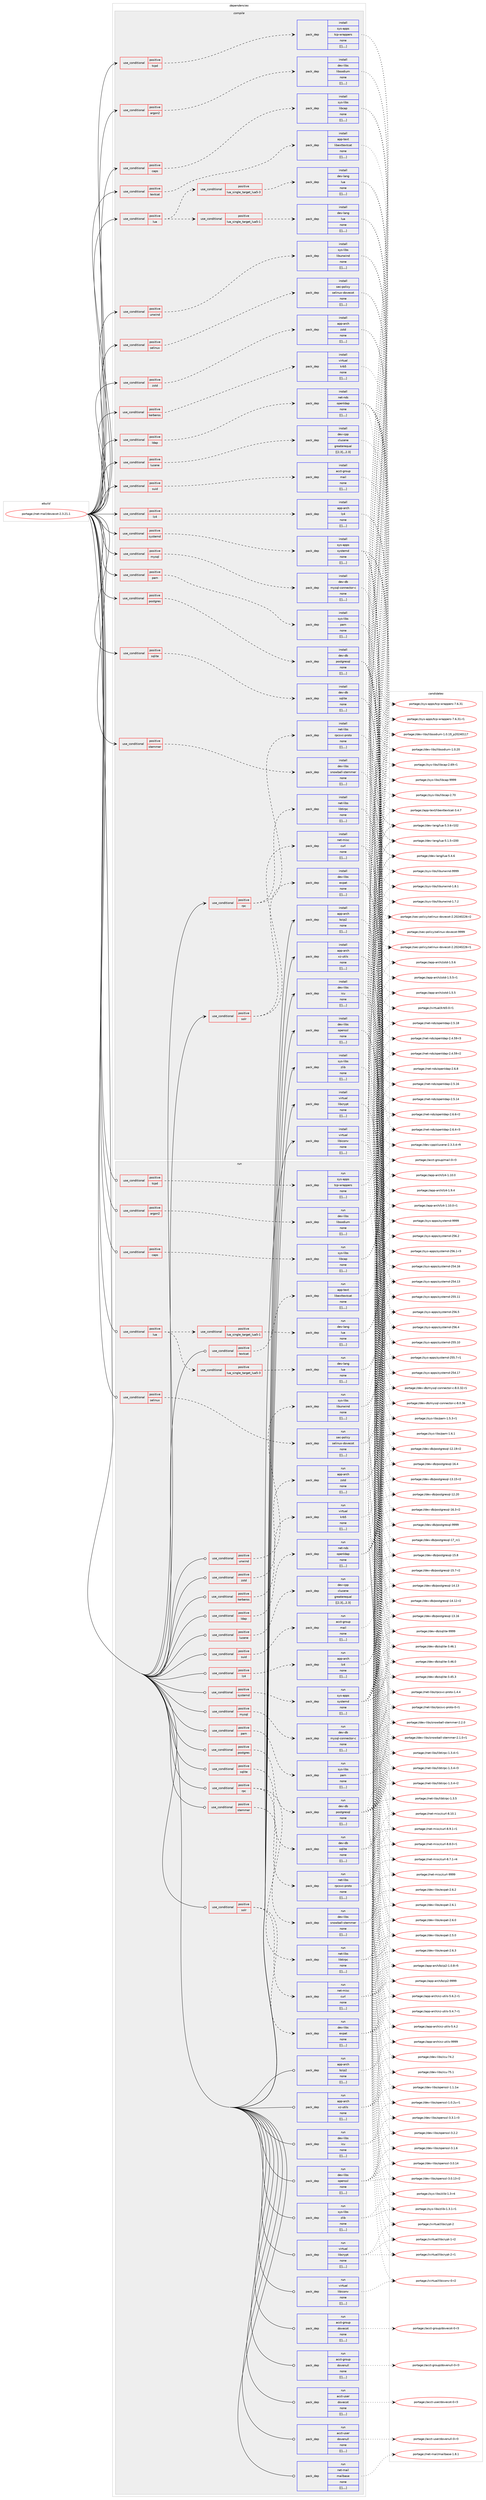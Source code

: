 digraph prolog {

# *************
# Graph options
# *************

newrank=true;
concentrate=true;
compound=true;
graph [rankdir=LR,fontname=Helvetica,fontsize=10,ranksep=1.5];#, ranksep=2.5, nodesep=0.2];
edge  [arrowhead=vee];
node  [fontname=Helvetica,fontsize=10];

# **********
# The ebuild
# **********

subgraph cluster_leftcol {
color=gray;
label=<<i>ebuild</i>>;
id [label="portage://net-mail/dovecot-2.3.21.1", color=red, width=4, href="../net-mail/dovecot-2.3.21.1.svg"];
}

# ****************
# The dependencies
# ****************

subgraph cluster_midcol {
color=gray;
label=<<i>dependencies</i>>;
subgraph cluster_compile {
fillcolor="#eeeeee";
style=filled;
label=<<i>compile</i>>;
subgraph cond3258 {
dependency8594 [label=<<TABLE BORDER="0" CELLBORDER="1" CELLSPACING="0" CELLPADDING="4"><TR><TD ROWSPAN="3" CELLPADDING="10">use_conditional</TD></TR><TR><TD>positive</TD></TR><TR><TD>argon2</TD></TR></TABLE>>, shape=none, color=red];
subgraph pack5321 {
dependency8595 [label=<<TABLE BORDER="0" CELLBORDER="1" CELLSPACING="0" CELLPADDING="4" WIDTH="220"><TR><TD ROWSPAN="6" CELLPADDING="30">pack_dep</TD></TR><TR><TD WIDTH="110">install</TD></TR><TR><TD>dev-libs</TD></TR><TR><TD>libsodium</TD></TR><TR><TD>none</TD></TR><TR><TD>[[],,,,]</TD></TR></TABLE>>, shape=none, color=blue];
}
dependency8594:e -> dependency8595:w [weight=20,style="dashed",arrowhead="vee"];
}
id:e -> dependency8594:w [weight=20,style="solid",arrowhead="vee"];
subgraph cond3259 {
dependency8596 [label=<<TABLE BORDER="0" CELLBORDER="1" CELLSPACING="0" CELLPADDING="4"><TR><TD ROWSPAN="3" CELLPADDING="10">use_conditional</TD></TR><TR><TD>positive</TD></TR><TR><TD>caps</TD></TR></TABLE>>, shape=none, color=red];
subgraph pack5322 {
dependency8597 [label=<<TABLE BORDER="0" CELLBORDER="1" CELLSPACING="0" CELLPADDING="4" WIDTH="220"><TR><TD ROWSPAN="6" CELLPADDING="30">pack_dep</TD></TR><TR><TD WIDTH="110">install</TD></TR><TR><TD>sys-libs</TD></TR><TR><TD>libcap</TD></TR><TR><TD>none</TD></TR><TR><TD>[[],,,,]</TD></TR></TABLE>>, shape=none, color=blue];
}
dependency8596:e -> dependency8597:w [weight=20,style="dashed",arrowhead="vee"];
}
id:e -> dependency8596:w [weight=20,style="solid",arrowhead="vee"];
subgraph cond3260 {
dependency8598 [label=<<TABLE BORDER="0" CELLBORDER="1" CELLSPACING="0" CELLPADDING="4"><TR><TD ROWSPAN="3" CELLPADDING="10">use_conditional</TD></TR><TR><TD>positive</TD></TR><TR><TD>kerberos</TD></TR></TABLE>>, shape=none, color=red];
subgraph pack5323 {
dependency8599 [label=<<TABLE BORDER="0" CELLBORDER="1" CELLSPACING="0" CELLPADDING="4" WIDTH="220"><TR><TD ROWSPAN="6" CELLPADDING="30">pack_dep</TD></TR><TR><TD WIDTH="110">install</TD></TR><TR><TD>virtual</TD></TR><TR><TD>krb5</TD></TR><TR><TD>none</TD></TR><TR><TD>[[],,,,]</TD></TR></TABLE>>, shape=none, color=blue];
}
dependency8598:e -> dependency8599:w [weight=20,style="dashed",arrowhead="vee"];
}
id:e -> dependency8598:w [weight=20,style="solid",arrowhead="vee"];
subgraph cond3261 {
dependency8600 [label=<<TABLE BORDER="0" CELLBORDER="1" CELLSPACING="0" CELLPADDING="4"><TR><TD ROWSPAN="3" CELLPADDING="10">use_conditional</TD></TR><TR><TD>positive</TD></TR><TR><TD>ldap</TD></TR></TABLE>>, shape=none, color=red];
subgraph pack5324 {
dependency8601 [label=<<TABLE BORDER="0" CELLBORDER="1" CELLSPACING="0" CELLPADDING="4" WIDTH="220"><TR><TD ROWSPAN="6" CELLPADDING="30">pack_dep</TD></TR><TR><TD WIDTH="110">install</TD></TR><TR><TD>net-nds</TD></TR><TR><TD>openldap</TD></TR><TR><TD>none</TD></TR><TR><TD>[[],,,,]</TD></TR></TABLE>>, shape=none, color=blue];
}
dependency8600:e -> dependency8601:w [weight=20,style="dashed",arrowhead="vee"];
}
id:e -> dependency8600:w [weight=20,style="solid",arrowhead="vee"];
subgraph cond3262 {
dependency8602 [label=<<TABLE BORDER="0" CELLBORDER="1" CELLSPACING="0" CELLPADDING="4"><TR><TD ROWSPAN="3" CELLPADDING="10">use_conditional</TD></TR><TR><TD>positive</TD></TR><TR><TD>lua</TD></TR></TABLE>>, shape=none, color=red];
subgraph cond3263 {
dependency8603 [label=<<TABLE BORDER="0" CELLBORDER="1" CELLSPACING="0" CELLPADDING="4"><TR><TD ROWSPAN="3" CELLPADDING="10">use_conditional</TD></TR><TR><TD>positive</TD></TR><TR><TD>lua_single_target_lua5-1</TD></TR></TABLE>>, shape=none, color=red];
subgraph pack5325 {
dependency8604 [label=<<TABLE BORDER="0" CELLBORDER="1" CELLSPACING="0" CELLPADDING="4" WIDTH="220"><TR><TD ROWSPAN="6" CELLPADDING="30">pack_dep</TD></TR><TR><TD WIDTH="110">install</TD></TR><TR><TD>dev-lang</TD></TR><TR><TD>lua</TD></TR><TR><TD>none</TD></TR><TR><TD>[[],,,,]</TD></TR></TABLE>>, shape=none, color=blue];
}
dependency8603:e -> dependency8604:w [weight=20,style="dashed",arrowhead="vee"];
}
dependency8602:e -> dependency8603:w [weight=20,style="dashed",arrowhead="vee"];
subgraph cond3264 {
dependency8605 [label=<<TABLE BORDER="0" CELLBORDER="1" CELLSPACING="0" CELLPADDING="4"><TR><TD ROWSPAN="3" CELLPADDING="10">use_conditional</TD></TR><TR><TD>positive</TD></TR><TR><TD>lua_single_target_lua5-3</TD></TR></TABLE>>, shape=none, color=red];
subgraph pack5326 {
dependency8606 [label=<<TABLE BORDER="0" CELLBORDER="1" CELLSPACING="0" CELLPADDING="4" WIDTH="220"><TR><TD ROWSPAN="6" CELLPADDING="30">pack_dep</TD></TR><TR><TD WIDTH="110">install</TD></TR><TR><TD>dev-lang</TD></TR><TR><TD>lua</TD></TR><TR><TD>none</TD></TR><TR><TD>[[],,,,]</TD></TR></TABLE>>, shape=none, color=blue];
}
dependency8605:e -> dependency8606:w [weight=20,style="dashed",arrowhead="vee"];
}
dependency8602:e -> dependency8605:w [weight=20,style="dashed",arrowhead="vee"];
}
id:e -> dependency8602:w [weight=20,style="solid",arrowhead="vee"];
subgraph cond3265 {
dependency8607 [label=<<TABLE BORDER="0" CELLBORDER="1" CELLSPACING="0" CELLPADDING="4"><TR><TD ROWSPAN="3" CELLPADDING="10">use_conditional</TD></TR><TR><TD>positive</TD></TR><TR><TD>lucene</TD></TR></TABLE>>, shape=none, color=red];
subgraph pack5327 {
dependency8608 [label=<<TABLE BORDER="0" CELLBORDER="1" CELLSPACING="0" CELLPADDING="4" WIDTH="220"><TR><TD ROWSPAN="6" CELLPADDING="30">pack_dep</TD></TR><TR><TD WIDTH="110">install</TD></TR><TR><TD>dev-cpp</TD></TR><TR><TD>clucene</TD></TR><TR><TD>greaterequal</TD></TR><TR><TD>[[2,3],,,2.3]</TD></TR></TABLE>>, shape=none, color=blue];
}
dependency8607:e -> dependency8608:w [weight=20,style="dashed",arrowhead="vee"];
}
id:e -> dependency8607:w [weight=20,style="solid",arrowhead="vee"];
subgraph cond3266 {
dependency8609 [label=<<TABLE BORDER="0" CELLBORDER="1" CELLSPACING="0" CELLPADDING="4"><TR><TD ROWSPAN="3" CELLPADDING="10">use_conditional</TD></TR><TR><TD>positive</TD></TR><TR><TD>lz4</TD></TR></TABLE>>, shape=none, color=red];
subgraph pack5328 {
dependency8610 [label=<<TABLE BORDER="0" CELLBORDER="1" CELLSPACING="0" CELLPADDING="4" WIDTH="220"><TR><TD ROWSPAN="6" CELLPADDING="30">pack_dep</TD></TR><TR><TD WIDTH="110">install</TD></TR><TR><TD>app-arch</TD></TR><TR><TD>lz4</TD></TR><TR><TD>none</TD></TR><TR><TD>[[],,,,]</TD></TR></TABLE>>, shape=none, color=blue];
}
dependency8609:e -> dependency8610:w [weight=20,style="dashed",arrowhead="vee"];
}
id:e -> dependency8609:w [weight=20,style="solid",arrowhead="vee"];
subgraph cond3267 {
dependency8611 [label=<<TABLE BORDER="0" CELLBORDER="1" CELLSPACING="0" CELLPADDING="4"><TR><TD ROWSPAN="3" CELLPADDING="10">use_conditional</TD></TR><TR><TD>positive</TD></TR><TR><TD>mysql</TD></TR></TABLE>>, shape=none, color=red];
subgraph pack5329 {
dependency8612 [label=<<TABLE BORDER="0" CELLBORDER="1" CELLSPACING="0" CELLPADDING="4" WIDTH="220"><TR><TD ROWSPAN="6" CELLPADDING="30">pack_dep</TD></TR><TR><TD WIDTH="110">install</TD></TR><TR><TD>dev-db</TD></TR><TR><TD>mysql-connector-c</TD></TR><TR><TD>none</TD></TR><TR><TD>[[],,,,]</TD></TR></TABLE>>, shape=none, color=blue];
}
dependency8611:e -> dependency8612:w [weight=20,style="dashed",arrowhead="vee"];
}
id:e -> dependency8611:w [weight=20,style="solid",arrowhead="vee"];
subgraph cond3268 {
dependency8613 [label=<<TABLE BORDER="0" CELLBORDER="1" CELLSPACING="0" CELLPADDING="4"><TR><TD ROWSPAN="3" CELLPADDING="10">use_conditional</TD></TR><TR><TD>positive</TD></TR><TR><TD>pam</TD></TR></TABLE>>, shape=none, color=red];
subgraph pack5330 {
dependency8614 [label=<<TABLE BORDER="0" CELLBORDER="1" CELLSPACING="0" CELLPADDING="4" WIDTH="220"><TR><TD ROWSPAN="6" CELLPADDING="30">pack_dep</TD></TR><TR><TD WIDTH="110">install</TD></TR><TR><TD>sys-libs</TD></TR><TR><TD>pam</TD></TR><TR><TD>none</TD></TR><TR><TD>[[],,,,]</TD></TR></TABLE>>, shape=none, color=blue];
}
dependency8613:e -> dependency8614:w [weight=20,style="dashed",arrowhead="vee"];
}
id:e -> dependency8613:w [weight=20,style="solid",arrowhead="vee"];
subgraph cond3269 {
dependency8615 [label=<<TABLE BORDER="0" CELLBORDER="1" CELLSPACING="0" CELLPADDING="4"><TR><TD ROWSPAN="3" CELLPADDING="10">use_conditional</TD></TR><TR><TD>positive</TD></TR><TR><TD>postgres</TD></TR></TABLE>>, shape=none, color=red];
subgraph pack5331 {
dependency8616 [label=<<TABLE BORDER="0" CELLBORDER="1" CELLSPACING="0" CELLPADDING="4" WIDTH="220"><TR><TD ROWSPAN="6" CELLPADDING="30">pack_dep</TD></TR><TR><TD WIDTH="110">install</TD></TR><TR><TD>dev-db</TD></TR><TR><TD>postgresql</TD></TR><TR><TD>none</TD></TR><TR><TD>[[],,,,]</TD></TR></TABLE>>, shape=none, color=blue];
}
dependency8615:e -> dependency8616:w [weight=20,style="dashed",arrowhead="vee"];
}
id:e -> dependency8615:w [weight=20,style="solid",arrowhead="vee"];
subgraph cond3270 {
dependency8617 [label=<<TABLE BORDER="0" CELLBORDER="1" CELLSPACING="0" CELLPADDING="4"><TR><TD ROWSPAN="3" CELLPADDING="10">use_conditional</TD></TR><TR><TD>positive</TD></TR><TR><TD>rpc</TD></TR></TABLE>>, shape=none, color=red];
subgraph pack5332 {
dependency8618 [label=<<TABLE BORDER="0" CELLBORDER="1" CELLSPACING="0" CELLPADDING="4" WIDTH="220"><TR><TD ROWSPAN="6" CELLPADDING="30">pack_dep</TD></TR><TR><TD WIDTH="110">install</TD></TR><TR><TD>net-libs</TD></TR><TR><TD>libtirpc</TD></TR><TR><TD>none</TD></TR><TR><TD>[[],,,,]</TD></TR></TABLE>>, shape=none, color=blue];
}
dependency8617:e -> dependency8618:w [weight=20,style="dashed",arrowhead="vee"];
subgraph pack5333 {
dependency8619 [label=<<TABLE BORDER="0" CELLBORDER="1" CELLSPACING="0" CELLPADDING="4" WIDTH="220"><TR><TD ROWSPAN="6" CELLPADDING="30">pack_dep</TD></TR><TR><TD WIDTH="110">install</TD></TR><TR><TD>net-libs</TD></TR><TR><TD>rpcsvc-proto</TD></TR><TR><TD>none</TD></TR><TR><TD>[[],,,,]</TD></TR></TABLE>>, shape=none, color=blue];
}
dependency8617:e -> dependency8619:w [weight=20,style="dashed",arrowhead="vee"];
}
id:e -> dependency8617:w [weight=20,style="solid",arrowhead="vee"];
subgraph cond3271 {
dependency8620 [label=<<TABLE BORDER="0" CELLBORDER="1" CELLSPACING="0" CELLPADDING="4"><TR><TD ROWSPAN="3" CELLPADDING="10">use_conditional</TD></TR><TR><TD>positive</TD></TR><TR><TD>selinux</TD></TR></TABLE>>, shape=none, color=red];
subgraph pack5334 {
dependency8621 [label=<<TABLE BORDER="0" CELLBORDER="1" CELLSPACING="0" CELLPADDING="4" WIDTH="220"><TR><TD ROWSPAN="6" CELLPADDING="30">pack_dep</TD></TR><TR><TD WIDTH="110">install</TD></TR><TR><TD>sec-policy</TD></TR><TR><TD>selinux-dovecot</TD></TR><TR><TD>none</TD></TR><TR><TD>[[],,,,]</TD></TR></TABLE>>, shape=none, color=blue];
}
dependency8620:e -> dependency8621:w [weight=20,style="dashed",arrowhead="vee"];
}
id:e -> dependency8620:w [weight=20,style="solid",arrowhead="vee"];
subgraph cond3272 {
dependency8622 [label=<<TABLE BORDER="0" CELLBORDER="1" CELLSPACING="0" CELLPADDING="4"><TR><TD ROWSPAN="3" CELLPADDING="10">use_conditional</TD></TR><TR><TD>positive</TD></TR><TR><TD>solr</TD></TR></TABLE>>, shape=none, color=red];
subgraph pack5335 {
dependency8623 [label=<<TABLE BORDER="0" CELLBORDER="1" CELLSPACING="0" CELLPADDING="4" WIDTH="220"><TR><TD ROWSPAN="6" CELLPADDING="30">pack_dep</TD></TR><TR><TD WIDTH="110">install</TD></TR><TR><TD>net-misc</TD></TR><TR><TD>curl</TD></TR><TR><TD>none</TD></TR><TR><TD>[[],,,,]</TD></TR></TABLE>>, shape=none, color=blue];
}
dependency8622:e -> dependency8623:w [weight=20,style="dashed",arrowhead="vee"];
subgraph pack5336 {
dependency8624 [label=<<TABLE BORDER="0" CELLBORDER="1" CELLSPACING="0" CELLPADDING="4" WIDTH="220"><TR><TD ROWSPAN="6" CELLPADDING="30">pack_dep</TD></TR><TR><TD WIDTH="110">install</TD></TR><TR><TD>dev-libs</TD></TR><TR><TD>expat</TD></TR><TR><TD>none</TD></TR><TR><TD>[[],,,,]</TD></TR></TABLE>>, shape=none, color=blue];
}
dependency8622:e -> dependency8624:w [weight=20,style="dashed",arrowhead="vee"];
}
id:e -> dependency8622:w [weight=20,style="solid",arrowhead="vee"];
subgraph cond3273 {
dependency8625 [label=<<TABLE BORDER="0" CELLBORDER="1" CELLSPACING="0" CELLPADDING="4"><TR><TD ROWSPAN="3" CELLPADDING="10">use_conditional</TD></TR><TR><TD>positive</TD></TR><TR><TD>sqlite</TD></TR></TABLE>>, shape=none, color=red];
subgraph pack5337 {
dependency8626 [label=<<TABLE BORDER="0" CELLBORDER="1" CELLSPACING="0" CELLPADDING="4" WIDTH="220"><TR><TD ROWSPAN="6" CELLPADDING="30">pack_dep</TD></TR><TR><TD WIDTH="110">install</TD></TR><TR><TD>dev-db</TD></TR><TR><TD>sqlite</TD></TR><TR><TD>none</TD></TR><TR><TD>[[],,,,]</TD></TR></TABLE>>, shape=none, color=blue];
}
dependency8625:e -> dependency8626:w [weight=20,style="dashed",arrowhead="vee"];
}
id:e -> dependency8625:w [weight=20,style="solid",arrowhead="vee"];
subgraph cond3274 {
dependency8627 [label=<<TABLE BORDER="0" CELLBORDER="1" CELLSPACING="0" CELLPADDING="4"><TR><TD ROWSPAN="3" CELLPADDING="10">use_conditional</TD></TR><TR><TD>positive</TD></TR><TR><TD>stemmer</TD></TR></TABLE>>, shape=none, color=red];
subgraph pack5338 {
dependency8628 [label=<<TABLE BORDER="0" CELLBORDER="1" CELLSPACING="0" CELLPADDING="4" WIDTH="220"><TR><TD ROWSPAN="6" CELLPADDING="30">pack_dep</TD></TR><TR><TD WIDTH="110">install</TD></TR><TR><TD>dev-libs</TD></TR><TR><TD>snowball-stemmer</TD></TR><TR><TD>none</TD></TR><TR><TD>[[],,,,]</TD></TR></TABLE>>, shape=none, color=blue];
}
dependency8627:e -> dependency8628:w [weight=20,style="dashed",arrowhead="vee"];
}
id:e -> dependency8627:w [weight=20,style="solid",arrowhead="vee"];
subgraph cond3275 {
dependency8629 [label=<<TABLE BORDER="0" CELLBORDER="1" CELLSPACING="0" CELLPADDING="4"><TR><TD ROWSPAN="3" CELLPADDING="10">use_conditional</TD></TR><TR><TD>positive</TD></TR><TR><TD>suid</TD></TR></TABLE>>, shape=none, color=red];
subgraph pack5339 {
dependency8630 [label=<<TABLE BORDER="0" CELLBORDER="1" CELLSPACING="0" CELLPADDING="4" WIDTH="220"><TR><TD ROWSPAN="6" CELLPADDING="30">pack_dep</TD></TR><TR><TD WIDTH="110">install</TD></TR><TR><TD>acct-group</TD></TR><TR><TD>mail</TD></TR><TR><TD>none</TD></TR><TR><TD>[[],,,,]</TD></TR></TABLE>>, shape=none, color=blue];
}
dependency8629:e -> dependency8630:w [weight=20,style="dashed",arrowhead="vee"];
}
id:e -> dependency8629:w [weight=20,style="solid",arrowhead="vee"];
subgraph cond3276 {
dependency8631 [label=<<TABLE BORDER="0" CELLBORDER="1" CELLSPACING="0" CELLPADDING="4"><TR><TD ROWSPAN="3" CELLPADDING="10">use_conditional</TD></TR><TR><TD>positive</TD></TR><TR><TD>systemd</TD></TR></TABLE>>, shape=none, color=red];
subgraph pack5340 {
dependency8632 [label=<<TABLE BORDER="0" CELLBORDER="1" CELLSPACING="0" CELLPADDING="4" WIDTH="220"><TR><TD ROWSPAN="6" CELLPADDING="30">pack_dep</TD></TR><TR><TD WIDTH="110">install</TD></TR><TR><TD>sys-apps</TD></TR><TR><TD>systemd</TD></TR><TR><TD>none</TD></TR><TR><TD>[[],,,,]</TD></TR></TABLE>>, shape=none, color=blue];
}
dependency8631:e -> dependency8632:w [weight=20,style="dashed",arrowhead="vee"];
}
id:e -> dependency8631:w [weight=20,style="solid",arrowhead="vee"];
subgraph cond3277 {
dependency8633 [label=<<TABLE BORDER="0" CELLBORDER="1" CELLSPACING="0" CELLPADDING="4"><TR><TD ROWSPAN="3" CELLPADDING="10">use_conditional</TD></TR><TR><TD>positive</TD></TR><TR><TD>tcpd</TD></TR></TABLE>>, shape=none, color=red];
subgraph pack5341 {
dependency8634 [label=<<TABLE BORDER="0" CELLBORDER="1" CELLSPACING="0" CELLPADDING="4" WIDTH="220"><TR><TD ROWSPAN="6" CELLPADDING="30">pack_dep</TD></TR><TR><TD WIDTH="110">install</TD></TR><TR><TD>sys-apps</TD></TR><TR><TD>tcp-wrappers</TD></TR><TR><TD>none</TD></TR><TR><TD>[[],,,,]</TD></TR></TABLE>>, shape=none, color=blue];
}
dependency8633:e -> dependency8634:w [weight=20,style="dashed",arrowhead="vee"];
}
id:e -> dependency8633:w [weight=20,style="solid",arrowhead="vee"];
subgraph cond3278 {
dependency8635 [label=<<TABLE BORDER="0" CELLBORDER="1" CELLSPACING="0" CELLPADDING="4"><TR><TD ROWSPAN="3" CELLPADDING="10">use_conditional</TD></TR><TR><TD>positive</TD></TR><TR><TD>textcat</TD></TR></TABLE>>, shape=none, color=red];
subgraph pack5342 {
dependency8636 [label=<<TABLE BORDER="0" CELLBORDER="1" CELLSPACING="0" CELLPADDING="4" WIDTH="220"><TR><TD ROWSPAN="6" CELLPADDING="30">pack_dep</TD></TR><TR><TD WIDTH="110">install</TD></TR><TR><TD>app-text</TD></TR><TR><TD>libexttextcat</TD></TR><TR><TD>none</TD></TR><TR><TD>[[],,,,]</TD></TR></TABLE>>, shape=none, color=blue];
}
dependency8635:e -> dependency8636:w [weight=20,style="dashed",arrowhead="vee"];
}
id:e -> dependency8635:w [weight=20,style="solid",arrowhead="vee"];
subgraph cond3279 {
dependency8637 [label=<<TABLE BORDER="0" CELLBORDER="1" CELLSPACING="0" CELLPADDING="4"><TR><TD ROWSPAN="3" CELLPADDING="10">use_conditional</TD></TR><TR><TD>positive</TD></TR><TR><TD>unwind</TD></TR></TABLE>>, shape=none, color=red];
subgraph pack5343 {
dependency8638 [label=<<TABLE BORDER="0" CELLBORDER="1" CELLSPACING="0" CELLPADDING="4" WIDTH="220"><TR><TD ROWSPAN="6" CELLPADDING="30">pack_dep</TD></TR><TR><TD WIDTH="110">install</TD></TR><TR><TD>sys-libs</TD></TR><TR><TD>libunwind</TD></TR><TR><TD>none</TD></TR><TR><TD>[[],,,,]</TD></TR></TABLE>>, shape=none, color=blue];
}
dependency8637:e -> dependency8638:w [weight=20,style="dashed",arrowhead="vee"];
}
id:e -> dependency8637:w [weight=20,style="solid",arrowhead="vee"];
subgraph cond3280 {
dependency8639 [label=<<TABLE BORDER="0" CELLBORDER="1" CELLSPACING="0" CELLPADDING="4"><TR><TD ROWSPAN="3" CELLPADDING="10">use_conditional</TD></TR><TR><TD>positive</TD></TR><TR><TD>zstd</TD></TR></TABLE>>, shape=none, color=red];
subgraph pack5344 {
dependency8640 [label=<<TABLE BORDER="0" CELLBORDER="1" CELLSPACING="0" CELLPADDING="4" WIDTH="220"><TR><TD ROWSPAN="6" CELLPADDING="30">pack_dep</TD></TR><TR><TD WIDTH="110">install</TD></TR><TR><TD>app-arch</TD></TR><TR><TD>zstd</TD></TR><TR><TD>none</TD></TR><TR><TD>[[],,,,]</TD></TR></TABLE>>, shape=none, color=blue];
}
dependency8639:e -> dependency8640:w [weight=20,style="dashed",arrowhead="vee"];
}
id:e -> dependency8639:w [weight=20,style="solid",arrowhead="vee"];
subgraph pack5345 {
dependency8641 [label=<<TABLE BORDER="0" CELLBORDER="1" CELLSPACING="0" CELLPADDING="4" WIDTH="220"><TR><TD ROWSPAN="6" CELLPADDING="30">pack_dep</TD></TR><TR><TD WIDTH="110">install</TD></TR><TR><TD>app-arch</TD></TR><TR><TD>bzip2</TD></TR><TR><TD>none</TD></TR><TR><TD>[[],,,,]</TD></TR></TABLE>>, shape=none, color=blue];
}
id:e -> dependency8641:w [weight=20,style="solid",arrowhead="vee"];
subgraph pack5346 {
dependency8642 [label=<<TABLE BORDER="0" CELLBORDER="1" CELLSPACING="0" CELLPADDING="4" WIDTH="220"><TR><TD ROWSPAN="6" CELLPADDING="30">pack_dep</TD></TR><TR><TD WIDTH="110">install</TD></TR><TR><TD>app-arch</TD></TR><TR><TD>xz-utils</TD></TR><TR><TD>none</TD></TR><TR><TD>[[],,,,]</TD></TR></TABLE>>, shape=none, color=blue];
}
id:e -> dependency8642:w [weight=20,style="solid",arrowhead="vee"];
subgraph pack5347 {
dependency8643 [label=<<TABLE BORDER="0" CELLBORDER="1" CELLSPACING="0" CELLPADDING="4" WIDTH="220"><TR><TD ROWSPAN="6" CELLPADDING="30">pack_dep</TD></TR><TR><TD WIDTH="110">install</TD></TR><TR><TD>dev-libs</TD></TR><TR><TD>icu</TD></TR><TR><TD>none</TD></TR><TR><TD>[[],,,,]</TD></TR></TABLE>>, shape=none, color=blue];
}
id:e -> dependency8643:w [weight=20,style="solid",arrowhead="vee"];
subgraph pack5348 {
dependency8644 [label=<<TABLE BORDER="0" CELLBORDER="1" CELLSPACING="0" CELLPADDING="4" WIDTH="220"><TR><TD ROWSPAN="6" CELLPADDING="30">pack_dep</TD></TR><TR><TD WIDTH="110">install</TD></TR><TR><TD>dev-libs</TD></TR><TR><TD>openssl</TD></TR><TR><TD>none</TD></TR><TR><TD>[[],,,,]</TD></TR></TABLE>>, shape=none, color=blue];
}
id:e -> dependency8644:w [weight=20,style="solid",arrowhead="vee"];
subgraph pack5349 {
dependency8645 [label=<<TABLE BORDER="0" CELLBORDER="1" CELLSPACING="0" CELLPADDING="4" WIDTH="220"><TR><TD ROWSPAN="6" CELLPADDING="30">pack_dep</TD></TR><TR><TD WIDTH="110">install</TD></TR><TR><TD>sys-libs</TD></TR><TR><TD>zlib</TD></TR><TR><TD>none</TD></TR><TR><TD>[[],,,,]</TD></TR></TABLE>>, shape=none, color=blue];
}
id:e -> dependency8645:w [weight=20,style="solid",arrowhead="vee"];
subgraph pack5350 {
dependency8646 [label=<<TABLE BORDER="0" CELLBORDER="1" CELLSPACING="0" CELLPADDING="4" WIDTH="220"><TR><TD ROWSPAN="6" CELLPADDING="30">pack_dep</TD></TR><TR><TD WIDTH="110">install</TD></TR><TR><TD>virtual</TD></TR><TR><TD>libcrypt</TD></TR><TR><TD>none</TD></TR><TR><TD>[[],,,,]</TD></TR></TABLE>>, shape=none, color=blue];
}
id:e -> dependency8646:w [weight=20,style="solid",arrowhead="vee"];
subgraph pack5351 {
dependency8647 [label=<<TABLE BORDER="0" CELLBORDER="1" CELLSPACING="0" CELLPADDING="4" WIDTH="220"><TR><TD ROWSPAN="6" CELLPADDING="30">pack_dep</TD></TR><TR><TD WIDTH="110">install</TD></TR><TR><TD>virtual</TD></TR><TR><TD>libiconv</TD></TR><TR><TD>none</TD></TR><TR><TD>[[],,,,]</TD></TR></TABLE>>, shape=none, color=blue];
}
id:e -> dependency8647:w [weight=20,style="solid",arrowhead="vee"];
}
subgraph cluster_compileandrun {
fillcolor="#eeeeee";
style=filled;
label=<<i>compile and run</i>>;
}
subgraph cluster_run {
fillcolor="#eeeeee";
style=filled;
label=<<i>run</i>>;
subgraph cond3281 {
dependency8648 [label=<<TABLE BORDER="0" CELLBORDER="1" CELLSPACING="0" CELLPADDING="4"><TR><TD ROWSPAN="3" CELLPADDING="10">use_conditional</TD></TR><TR><TD>positive</TD></TR><TR><TD>argon2</TD></TR></TABLE>>, shape=none, color=red];
subgraph pack5352 {
dependency8649 [label=<<TABLE BORDER="0" CELLBORDER="1" CELLSPACING="0" CELLPADDING="4" WIDTH="220"><TR><TD ROWSPAN="6" CELLPADDING="30">pack_dep</TD></TR><TR><TD WIDTH="110">run</TD></TR><TR><TD>dev-libs</TD></TR><TR><TD>libsodium</TD></TR><TR><TD>none</TD></TR><TR><TD>[[],,,,]</TD></TR></TABLE>>, shape=none, color=blue];
}
dependency8648:e -> dependency8649:w [weight=20,style="dashed",arrowhead="vee"];
}
id:e -> dependency8648:w [weight=20,style="solid",arrowhead="odot"];
subgraph cond3282 {
dependency8650 [label=<<TABLE BORDER="0" CELLBORDER="1" CELLSPACING="0" CELLPADDING="4"><TR><TD ROWSPAN="3" CELLPADDING="10">use_conditional</TD></TR><TR><TD>positive</TD></TR><TR><TD>caps</TD></TR></TABLE>>, shape=none, color=red];
subgraph pack5353 {
dependency8651 [label=<<TABLE BORDER="0" CELLBORDER="1" CELLSPACING="0" CELLPADDING="4" WIDTH="220"><TR><TD ROWSPAN="6" CELLPADDING="30">pack_dep</TD></TR><TR><TD WIDTH="110">run</TD></TR><TR><TD>sys-libs</TD></TR><TR><TD>libcap</TD></TR><TR><TD>none</TD></TR><TR><TD>[[],,,,]</TD></TR></TABLE>>, shape=none, color=blue];
}
dependency8650:e -> dependency8651:w [weight=20,style="dashed",arrowhead="vee"];
}
id:e -> dependency8650:w [weight=20,style="solid",arrowhead="odot"];
subgraph cond3283 {
dependency8652 [label=<<TABLE BORDER="0" CELLBORDER="1" CELLSPACING="0" CELLPADDING="4"><TR><TD ROWSPAN="3" CELLPADDING="10">use_conditional</TD></TR><TR><TD>positive</TD></TR><TR><TD>kerberos</TD></TR></TABLE>>, shape=none, color=red];
subgraph pack5354 {
dependency8653 [label=<<TABLE BORDER="0" CELLBORDER="1" CELLSPACING="0" CELLPADDING="4" WIDTH="220"><TR><TD ROWSPAN="6" CELLPADDING="30">pack_dep</TD></TR><TR><TD WIDTH="110">run</TD></TR><TR><TD>virtual</TD></TR><TR><TD>krb5</TD></TR><TR><TD>none</TD></TR><TR><TD>[[],,,,]</TD></TR></TABLE>>, shape=none, color=blue];
}
dependency8652:e -> dependency8653:w [weight=20,style="dashed",arrowhead="vee"];
}
id:e -> dependency8652:w [weight=20,style="solid",arrowhead="odot"];
subgraph cond3284 {
dependency8654 [label=<<TABLE BORDER="0" CELLBORDER="1" CELLSPACING="0" CELLPADDING="4"><TR><TD ROWSPAN="3" CELLPADDING="10">use_conditional</TD></TR><TR><TD>positive</TD></TR><TR><TD>ldap</TD></TR></TABLE>>, shape=none, color=red];
subgraph pack5355 {
dependency8655 [label=<<TABLE BORDER="0" CELLBORDER="1" CELLSPACING="0" CELLPADDING="4" WIDTH="220"><TR><TD ROWSPAN="6" CELLPADDING="30">pack_dep</TD></TR><TR><TD WIDTH="110">run</TD></TR><TR><TD>net-nds</TD></TR><TR><TD>openldap</TD></TR><TR><TD>none</TD></TR><TR><TD>[[],,,,]</TD></TR></TABLE>>, shape=none, color=blue];
}
dependency8654:e -> dependency8655:w [weight=20,style="dashed",arrowhead="vee"];
}
id:e -> dependency8654:w [weight=20,style="solid",arrowhead="odot"];
subgraph cond3285 {
dependency8656 [label=<<TABLE BORDER="0" CELLBORDER="1" CELLSPACING="0" CELLPADDING="4"><TR><TD ROWSPAN="3" CELLPADDING="10">use_conditional</TD></TR><TR><TD>positive</TD></TR><TR><TD>lua</TD></TR></TABLE>>, shape=none, color=red];
subgraph cond3286 {
dependency8657 [label=<<TABLE BORDER="0" CELLBORDER="1" CELLSPACING="0" CELLPADDING="4"><TR><TD ROWSPAN="3" CELLPADDING="10">use_conditional</TD></TR><TR><TD>positive</TD></TR><TR><TD>lua_single_target_lua5-1</TD></TR></TABLE>>, shape=none, color=red];
subgraph pack5356 {
dependency8658 [label=<<TABLE BORDER="0" CELLBORDER="1" CELLSPACING="0" CELLPADDING="4" WIDTH="220"><TR><TD ROWSPAN="6" CELLPADDING="30">pack_dep</TD></TR><TR><TD WIDTH="110">run</TD></TR><TR><TD>dev-lang</TD></TR><TR><TD>lua</TD></TR><TR><TD>none</TD></TR><TR><TD>[[],,,,]</TD></TR></TABLE>>, shape=none, color=blue];
}
dependency8657:e -> dependency8658:w [weight=20,style="dashed",arrowhead="vee"];
}
dependency8656:e -> dependency8657:w [weight=20,style="dashed",arrowhead="vee"];
subgraph cond3287 {
dependency8659 [label=<<TABLE BORDER="0" CELLBORDER="1" CELLSPACING="0" CELLPADDING="4"><TR><TD ROWSPAN="3" CELLPADDING="10">use_conditional</TD></TR><TR><TD>positive</TD></TR><TR><TD>lua_single_target_lua5-3</TD></TR></TABLE>>, shape=none, color=red];
subgraph pack5357 {
dependency8660 [label=<<TABLE BORDER="0" CELLBORDER="1" CELLSPACING="0" CELLPADDING="4" WIDTH="220"><TR><TD ROWSPAN="6" CELLPADDING="30">pack_dep</TD></TR><TR><TD WIDTH="110">run</TD></TR><TR><TD>dev-lang</TD></TR><TR><TD>lua</TD></TR><TR><TD>none</TD></TR><TR><TD>[[],,,,]</TD></TR></TABLE>>, shape=none, color=blue];
}
dependency8659:e -> dependency8660:w [weight=20,style="dashed",arrowhead="vee"];
}
dependency8656:e -> dependency8659:w [weight=20,style="dashed",arrowhead="vee"];
}
id:e -> dependency8656:w [weight=20,style="solid",arrowhead="odot"];
subgraph cond3288 {
dependency8661 [label=<<TABLE BORDER="0" CELLBORDER="1" CELLSPACING="0" CELLPADDING="4"><TR><TD ROWSPAN="3" CELLPADDING="10">use_conditional</TD></TR><TR><TD>positive</TD></TR><TR><TD>lucene</TD></TR></TABLE>>, shape=none, color=red];
subgraph pack5358 {
dependency8662 [label=<<TABLE BORDER="0" CELLBORDER="1" CELLSPACING="0" CELLPADDING="4" WIDTH="220"><TR><TD ROWSPAN="6" CELLPADDING="30">pack_dep</TD></TR><TR><TD WIDTH="110">run</TD></TR><TR><TD>dev-cpp</TD></TR><TR><TD>clucene</TD></TR><TR><TD>greaterequal</TD></TR><TR><TD>[[2,3],,,2.3]</TD></TR></TABLE>>, shape=none, color=blue];
}
dependency8661:e -> dependency8662:w [weight=20,style="dashed",arrowhead="vee"];
}
id:e -> dependency8661:w [weight=20,style="solid",arrowhead="odot"];
subgraph cond3289 {
dependency8663 [label=<<TABLE BORDER="0" CELLBORDER="1" CELLSPACING="0" CELLPADDING="4"><TR><TD ROWSPAN="3" CELLPADDING="10">use_conditional</TD></TR><TR><TD>positive</TD></TR><TR><TD>lz4</TD></TR></TABLE>>, shape=none, color=red];
subgraph pack5359 {
dependency8664 [label=<<TABLE BORDER="0" CELLBORDER="1" CELLSPACING="0" CELLPADDING="4" WIDTH="220"><TR><TD ROWSPAN="6" CELLPADDING="30">pack_dep</TD></TR><TR><TD WIDTH="110">run</TD></TR><TR><TD>app-arch</TD></TR><TR><TD>lz4</TD></TR><TR><TD>none</TD></TR><TR><TD>[[],,,,]</TD></TR></TABLE>>, shape=none, color=blue];
}
dependency8663:e -> dependency8664:w [weight=20,style="dashed",arrowhead="vee"];
}
id:e -> dependency8663:w [weight=20,style="solid",arrowhead="odot"];
subgraph cond3290 {
dependency8665 [label=<<TABLE BORDER="0" CELLBORDER="1" CELLSPACING="0" CELLPADDING="4"><TR><TD ROWSPAN="3" CELLPADDING="10">use_conditional</TD></TR><TR><TD>positive</TD></TR><TR><TD>mysql</TD></TR></TABLE>>, shape=none, color=red];
subgraph pack5360 {
dependency8666 [label=<<TABLE BORDER="0" CELLBORDER="1" CELLSPACING="0" CELLPADDING="4" WIDTH="220"><TR><TD ROWSPAN="6" CELLPADDING="30">pack_dep</TD></TR><TR><TD WIDTH="110">run</TD></TR><TR><TD>dev-db</TD></TR><TR><TD>mysql-connector-c</TD></TR><TR><TD>none</TD></TR><TR><TD>[[],,,,]</TD></TR></TABLE>>, shape=none, color=blue];
}
dependency8665:e -> dependency8666:w [weight=20,style="dashed",arrowhead="vee"];
}
id:e -> dependency8665:w [weight=20,style="solid",arrowhead="odot"];
subgraph cond3291 {
dependency8667 [label=<<TABLE BORDER="0" CELLBORDER="1" CELLSPACING="0" CELLPADDING="4"><TR><TD ROWSPAN="3" CELLPADDING="10">use_conditional</TD></TR><TR><TD>positive</TD></TR><TR><TD>pam</TD></TR></TABLE>>, shape=none, color=red];
subgraph pack5361 {
dependency8668 [label=<<TABLE BORDER="0" CELLBORDER="1" CELLSPACING="0" CELLPADDING="4" WIDTH="220"><TR><TD ROWSPAN="6" CELLPADDING="30">pack_dep</TD></TR><TR><TD WIDTH="110">run</TD></TR><TR><TD>sys-libs</TD></TR><TR><TD>pam</TD></TR><TR><TD>none</TD></TR><TR><TD>[[],,,,]</TD></TR></TABLE>>, shape=none, color=blue];
}
dependency8667:e -> dependency8668:w [weight=20,style="dashed",arrowhead="vee"];
}
id:e -> dependency8667:w [weight=20,style="solid",arrowhead="odot"];
subgraph cond3292 {
dependency8669 [label=<<TABLE BORDER="0" CELLBORDER="1" CELLSPACING="0" CELLPADDING="4"><TR><TD ROWSPAN="3" CELLPADDING="10">use_conditional</TD></TR><TR><TD>positive</TD></TR><TR><TD>postgres</TD></TR></TABLE>>, shape=none, color=red];
subgraph pack5362 {
dependency8670 [label=<<TABLE BORDER="0" CELLBORDER="1" CELLSPACING="0" CELLPADDING="4" WIDTH="220"><TR><TD ROWSPAN="6" CELLPADDING="30">pack_dep</TD></TR><TR><TD WIDTH="110">run</TD></TR><TR><TD>dev-db</TD></TR><TR><TD>postgresql</TD></TR><TR><TD>none</TD></TR><TR><TD>[[],,,,]</TD></TR></TABLE>>, shape=none, color=blue];
}
dependency8669:e -> dependency8670:w [weight=20,style="dashed",arrowhead="vee"];
}
id:e -> dependency8669:w [weight=20,style="solid",arrowhead="odot"];
subgraph cond3293 {
dependency8671 [label=<<TABLE BORDER="0" CELLBORDER="1" CELLSPACING="0" CELLPADDING="4"><TR><TD ROWSPAN="3" CELLPADDING="10">use_conditional</TD></TR><TR><TD>positive</TD></TR><TR><TD>rpc</TD></TR></TABLE>>, shape=none, color=red];
subgraph pack5363 {
dependency8672 [label=<<TABLE BORDER="0" CELLBORDER="1" CELLSPACING="0" CELLPADDING="4" WIDTH="220"><TR><TD ROWSPAN="6" CELLPADDING="30">pack_dep</TD></TR><TR><TD WIDTH="110">run</TD></TR><TR><TD>net-libs</TD></TR><TR><TD>libtirpc</TD></TR><TR><TD>none</TD></TR><TR><TD>[[],,,,]</TD></TR></TABLE>>, shape=none, color=blue];
}
dependency8671:e -> dependency8672:w [weight=20,style="dashed",arrowhead="vee"];
subgraph pack5364 {
dependency8673 [label=<<TABLE BORDER="0" CELLBORDER="1" CELLSPACING="0" CELLPADDING="4" WIDTH="220"><TR><TD ROWSPAN="6" CELLPADDING="30">pack_dep</TD></TR><TR><TD WIDTH="110">run</TD></TR><TR><TD>net-libs</TD></TR><TR><TD>rpcsvc-proto</TD></TR><TR><TD>none</TD></TR><TR><TD>[[],,,,]</TD></TR></TABLE>>, shape=none, color=blue];
}
dependency8671:e -> dependency8673:w [weight=20,style="dashed",arrowhead="vee"];
}
id:e -> dependency8671:w [weight=20,style="solid",arrowhead="odot"];
subgraph cond3294 {
dependency8674 [label=<<TABLE BORDER="0" CELLBORDER="1" CELLSPACING="0" CELLPADDING="4"><TR><TD ROWSPAN="3" CELLPADDING="10">use_conditional</TD></TR><TR><TD>positive</TD></TR><TR><TD>selinux</TD></TR></TABLE>>, shape=none, color=red];
subgraph pack5365 {
dependency8675 [label=<<TABLE BORDER="0" CELLBORDER="1" CELLSPACING="0" CELLPADDING="4" WIDTH="220"><TR><TD ROWSPAN="6" CELLPADDING="30">pack_dep</TD></TR><TR><TD WIDTH="110">run</TD></TR><TR><TD>sec-policy</TD></TR><TR><TD>selinux-dovecot</TD></TR><TR><TD>none</TD></TR><TR><TD>[[],,,,]</TD></TR></TABLE>>, shape=none, color=blue];
}
dependency8674:e -> dependency8675:w [weight=20,style="dashed",arrowhead="vee"];
}
id:e -> dependency8674:w [weight=20,style="solid",arrowhead="odot"];
subgraph cond3295 {
dependency8676 [label=<<TABLE BORDER="0" CELLBORDER="1" CELLSPACING="0" CELLPADDING="4"><TR><TD ROWSPAN="3" CELLPADDING="10">use_conditional</TD></TR><TR><TD>positive</TD></TR><TR><TD>solr</TD></TR></TABLE>>, shape=none, color=red];
subgraph pack5366 {
dependency8677 [label=<<TABLE BORDER="0" CELLBORDER="1" CELLSPACING="0" CELLPADDING="4" WIDTH="220"><TR><TD ROWSPAN="6" CELLPADDING="30">pack_dep</TD></TR><TR><TD WIDTH="110">run</TD></TR><TR><TD>net-misc</TD></TR><TR><TD>curl</TD></TR><TR><TD>none</TD></TR><TR><TD>[[],,,,]</TD></TR></TABLE>>, shape=none, color=blue];
}
dependency8676:e -> dependency8677:w [weight=20,style="dashed",arrowhead="vee"];
subgraph pack5367 {
dependency8678 [label=<<TABLE BORDER="0" CELLBORDER="1" CELLSPACING="0" CELLPADDING="4" WIDTH="220"><TR><TD ROWSPAN="6" CELLPADDING="30">pack_dep</TD></TR><TR><TD WIDTH="110">run</TD></TR><TR><TD>dev-libs</TD></TR><TR><TD>expat</TD></TR><TR><TD>none</TD></TR><TR><TD>[[],,,,]</TD></TR></TABLE>>, shape=none, color=blue];
}
dependency8676:e -> dependency8678:w [weight=20,style="dashed",arrowhead="vee"];
}
id:e -> dependency8676:w [weight=20,style="solid",arrowhead="odot"];
subgraph cond3296 {
dependency8679 [label=<<TABLE BORDER="0" CELLBORDER="1" CELLSPACING="0" CELLPADDING="4"><TR><TD ROWSPAN="3" CELLPADDING="10">use_conditional</TD></TR><TR><TD>positive</TD></TR><TR><TD>sqlite</TD></TR></TABLE>>, shape=none, color=red];
subgraph pack5368 {
dependency8680 [label=<<TABLE BORDER="0" CELLBORDER="1" CELLSPACING="0" CELLPADDING="4" WIDTH="220"><TR><TD ROWSPAN="6" CELLPADDING="30">pack_dep</TD></TR><TR><TD WIDTH="110">run</TD></TR><TR><TD>dev-db</TD></TR><TR><TD>sqlite</TD></TR><TR><TD>none</TD></TR><TR><TD>[[],,,,]</TD></TR></TABLE>>, shape=none, color=blue];
}
dependency8679:e -> dependency8680:w [weight=20,style="dashed",arrowhead="vee"];
}
id:e -> dependency8679:w [weight=20,style="solid",arrowhead="odot"];
subgraph cond3297 {
dependency8681 [label=<<TABLE BORDER="0" CELLBORDER="1" CELLSPACING="0" CELLPADDING="4"><TR><TD ROWSPAN="3" CELLPADDING="10">use_conditional</TD></TR><TR><TD>positive</TD></TR><TR><TD>stemmer</TD></TR></TABLE>>, shape=none, color=red];
subgraph pack5369 {
dependency8682 [label=<<TABLE BORDER="0" CELLBORDER="1" CELLSPACING="0" CELLPADDING="4" WIDTH="220"><TR><TD ROWSPAN="6" CELLPADDING="30">pack_dep</TD></TR><TR><TD WIDTH="110">run</TD></TR><TR><TD>dev-libs</TD></TR><TR><TD>snowball-stemmer</TD></TR><TR><TD>none</TD></TR><TR><TD>[[],,,,]</TD></TR></TABLE>>, shape=none, color=blue];
}
dependency8681:e -> dependency8682:w [weight=20,style="dashed",arrowhead="vee"];
}
id:e -> dependency8681:w [weight=20,style="solid",arrowhead="odot"];
subgraph cond3298 {
dependency8683 [label=<<TABLE BORDER="0" CELLBORDER="1" CELLSPACING="0" CELLPADDING="4"><TR><TD ROWSPAN="3" CELLPADDING="10">use_conditional</TD></TR><TR><TD>positive</TD></TR><TR><TD>suid</TD></TR></TABLE>>, shape=none, color=red];
subgraph pack5370 {
dependency8684 [label=<<TABLE BORDER="0" CELLBORDER="1" CELLSPACING="0" CELLPADDING="4" WIDTH="220"><TR><TD ROWSPAN="6" CELLPADDING="30">pack_dep</TD></TR><TR><TD WIDTH="110">run</TD></TR><TR><TD>acct-group</TD></TR><TR><TD>mail</TD></TR><TR><TD>none</TD></TR><TR><TD>[[],,,,]</TD></TR></TABLE>>, shape=none, color=blue];
}
dependency8683:e -> dependency8684:w [weight=20,style="dashed",arrowhead="vee"];
}
id:e -> dependency8683:w [weight=20,style="solid",arrowhead="odot"];
subgraph cond3299 {
dependency8685 [label=<<TABLE BORDER="0" CELLBORDER="1" CELLSPACING="0" CELLPADDING="4"><TR><TD ROWSPAN="3" CELLPADDING="10">use_conditional</TD></TR><TR><TD>positive</TD></TR><TR><TD>systemd</TD></TR></TABLE>>, shape=none, color=red];
subgraph pack5371 {
dependency8686 [label=<<TABLE BORDER="0" CELLBORDER="1" CELLSPACING="0" CELLPADDING="4" WIDTH="220"><TR><TD ROWSPAN="6" CELLPADDING="30">pack_dep</TD></TR><TR><TD WIDTH="110">run</TD></TR><TR><TD>sys-apps</TD></TR><TR><TD>systemd</TD></TR><TR><TD>none</TD></TR><TR><TD>[[],,,,]</TD></TR></TABLE>>, shape=none, color=blue];
}
dependency8685:e -> dependency8686:w [weight=20,style="dashed",arrowhead="vee"];
}
id:e -> dependency8685:w [weight=20,style="solid",arrowhead="odot"];
subgraph cond3300 {
dependency8687 [label=<<TABLE BORDER="0" CELLBORDER="1" CELLSPACING="0" CELLPADDING="4"><TR><TD ROWSPAN="3" CELLPADDING="10">use_conditional</TD></TR><TR><TD>positive</TD></TR><TR><TD>tcpd</TD></TR></TABLE>>, shape=none, color=red];
subgraph pack5372 {
dependency8688 [label=<<TABLE BORDER="0" CELLBORDER="1" CELLSPACING="0" CELLPADDING="4" WIDTH="220"><TR><TD ROWSPAN="6" CELLPADDING="30">pack_dep</TD></TR><TR><TD WIDTH="110">run</TD></TR><TR><TD>sys-apps</TD></TR><TR><TD>tcp-wrappers</TD></TR><TR><TD>none</TD></TR><TR><TD>[[],,,,]</TD></TR></TABLE>>, shape=none, color=blue];
}
dependency8687:e -> dependency8688:w [weight=20,style="dashed",arrowhead="vee"];
}
id:e -> dependency8687:w [weight=20,style="solid",arrowhead="odot"];
subgraph cond3301 {
dependency8689 [label=<<TABLE BORDER="0" CELLBORDER="1" CELLSPACING="0" CELLPADDING="4"><TR><TD ROWSPAN="3" CELLPADDING="10">use_conditional</TD></TR><TR><TD>positive</TD></TR><TR><TD>textcat</TD></TR></TABLE>>, shape=none, color=red];
subgraph pack5373 {
dependency8690 [label=<<TABLE BORDER="0" CELLBORDER="1" CELLSPACING="0" CELLPADDING="4" WIDTH="220"><TR><TD ROWSPAN="6" CELLPADDING="30">pack_dep</TD></TR><TR><TD WIDTH="110">run</TD></TR><TR><TD>app-text</TD></TR><TR><TD>libexttextcat</TD></TR><TR><TD>none</TD></TR><TR><TD>[[],,,,]</TD></TR></TABLE>>, shape=none, color=blue];
}
dependency8689:e -> dependency8690:w [weight=20,style="dashed",arrowhead="vee"];
}
id:e -> dependency8689:w [weight=20,style="solid",arrowhead="odot"];
subgraph cond3302 {
dependency8691 [label=<<TABLE BORDER="0" CELLBORDER="1" CELLSPACING="0" CELLPADDING="4"><TR><TD ROWSPAN="3" CELLPADDING="10">use_conditional</TD></TR><TR><TD>positive</TD></TR><TR><TD>unwind</TD></TR></TABLE>>, shape=none, color=red];
subgraph pack5374 {
dependency8692 [label=<<TABLE BORDER="0" CELLBORDER="1" CELLSPACING="0" CELLPADDING="4" WIDTH="220"><TR><TD ROWSPAN="6" CELLPADDING="30">pack_dep</TD></TR><TR><TD WIDTH="110">run</TD></TR><TR><TD>sys-libs</TD></TR><TR><TD>libunwind</TD></TR><TR><TD>none</TD></TR><TR><TD>[[],,,,]</TD></TR></TABLE>>, shape=none, color=blue];
}
dependency8691:e -> dependency8692:w [weight=20,style="dashed",arrowhead="vee"];
}
id:e -> dependency8691:w [weight=20,style="solid",arrowhead="odot"];
subgraph cond3303 {
dependency8693 [label=<<TABLE BORDER="0" CELLBORDER="1" CELLSPACING="0" CELLPADDING="4"><TR><TD ROWSPAN="3" CELLPADDING="10">use_conditional</TD></TR><TR><TD>positive</TD></TR><TR><TD>zstd</TD></TR></TABLE>>, shape=none, color=red];
subgraph pack5375 {
dependency8694 [label=<<TABLE BORDER="0" CELLBORDER="1" CELLSPACING="0" CELLPADDING="4" WIDTH="220"><TR><TD ROWSPAN="6" CELLPADDING="30">pack_dep</TD></TR><TR><TD WIDTH="110">run</TD></TR><TR><TD>app-arch</TD></TR><TR><TD>zstd</TD></TR><TR><TD>none</TD></TR><TR><TD>[[],,,,]</TD></TR></TABLE>>, shape=none, color=blue];
}
dependency8693:e -> dependency8694:w [weight=20,style="dashed",arrowhead="vee"];
}
id:e -> dependency8693:w [weight=20,style="solid",arrowhead="odot"];
subgraph pack5376 {
dependency8695 [label=<<TABLE BORDER="0" CELLBORDER="1" CELLSPACING="0" CELLPADDING="4" WIDTH="220"><TR><TD ROWSPAN="6" CELLPADDING="30">pack_dep</TD></TR><TR><TD WIDTH="110">run</TD></TR><TR><TD>acct-group</TD></TR><TR><TD>dovecot</TD></TR><TR><TD>none</TD></TR><TR><TD>[[],,,,]</TD></TR></TABLE>>, shape=none, color=blue];
}
id:e -> dependency8695:w [weight=20,style="solid",arrowhead="odot"];
subgraph pack5377 {
dependency8696 [label=<<TABLE BORDER="0" CELLBORDER="1" CELLSPACING="0" CELLPADDING="4" WIDTH="220"><TR><TD ROWSPAN="6" CELLPADDING="30">pack_dep</TD></TR><TR><TD WIDTH="110">run</TD></TR><TR><TD>acct-group</TD></TR><TR><TD>dovenull</TD></TR><TR><TD>none</TD></TR><TR><TD>[[],,,,]</TD></TR></TABLE>>, shape=none, color=blue];
}
id:e -> dependency8696:w [weight=20,style="solid",arrowhead="odot"];
subgraph pack5378 {
dependency8697 [label=<<TABLE BORDER="0" CELLBORDER="1" CELLSPACING="0" CELLPADDING="4" WIDTH="220"><TR><TD ROWSPAN="6" CELLPADDING="30">pack_dep</TD></TR><TR><TD WIDTH="110">run</TD></TR><TR><TD>acct-user</TD></TR><TR><TD>dovecot</TD></TR><TR><TD>none</TD></TR><TR><TD>[[],,,,]</TD></TR></TABLE>>, shape=none, color=blue];
}
id:e -> dependency8697:w [weight=20,style="solid",arrowhead="odot"];
subgraph pack5379 {
dependency8698 [label=<<TABLE BORDER="0" CELLBORDER="1" CELLSPACING="0" CELLPADDING="4" WIDTH="220"><TR><TD ROWSPAN="6" CELLPADDING="30">pack_dep</TD></TR><TR><TD WIDTH="110">run</TD></TR><TR><TD>acct-user</TD></TR><TR><TD>dovenull</TD></TR><TR><TD>none</TD></TR><TR><TD>[[],,,,]</TD></TR></TABLE>>, shape=none, color=blue];
}
id:e -> dependency8698:w [weight=20,style="solid",arrowhead="odot"];
subgraph pack5380 {
dependency8699 [label=<<TABLE BORDER="0" CELLBORDER="1" CELLSPACING="0" CELLPADDING="4" WIDTH="220"><TR><TD ROWSPAN="6" CELLPADDING="30">pack_dep</TD></TR><TR><TD WIDTH="110">run</TD></TR><TR><TD>app-arch</TD></TR><TR><TD>bzip2</TD></TR><TR><TD>none</TD></TR><TR><TD>[[],,,,]</TD></TR></TABLE>>, shape=none, color=blue];
}
id:e -> dependency8699:w [weight=20,style="solid",arrowhead="odot"];
subgraph pack5381 {
dependency8700 [label=<<TABLE BORDER="0" CELLBORDER="1" CELLSPACING="0" CELLPADDING="4" WIDTH="220"><TR><TD ROWSPAN="6" CELLPADDING="30">pack_dep</TD></TR><TR><TD WIDTH="110">run</TD></TR><TR><TD>app-arch</TD></TR><TR><TD>xz-utils</TD></TR><TR><TD>none</TD></TR><TR><TD>[[],,,,]</TD></TR></TABLE>>, shape=none, color=blue];
}
id:e -> dependency8700:w [weight=20,style="solid",arrowhead="odot"];
subgraph pack5382 {
dependency8701 [label=<<TABLE BORDER="0" CELLBORDER="1" CELLSPACING="0" CELLPADDING="4" WIDTH="220"><TR><TD ROWSPAN="6" CELLPADDING="30">pack_dep</TD></TR><TR><TD WIDTH="110">run</TD></TR><TR><TD>dev-libs</TD></TR><TR><TD>icu</TD></TR><TR><TD>none</TD></TR><TR><TD>[[],,,,]</TD></TR></TABLE>>, shape=none, color=blue];
}
id:e -> dependency8701:w [weight=20,style="solid",arrowhead="odot"];
subgraph pack5383 {
dependency8702 [label=<<TABLE BORDER="0" CELLBORDER="1" CELLSPACING="0" CELLPADDING="4" WIDTH="220"><TR><TD ROWSPAN="6" CELLPADDING="30">pack_dep</TD></TR><TR><TD WIDTH="110">run</TD></TR><TR><TD>dev-libs</TD></TR><TR><TD>openssl</TD></TR><TR><TD>none</TD></TR><TR><TD>[[],,,,]</TD></TR></TABLE>>, shape=none, color=blue];
}
id:e -> dependency8702:w [weight=20,style="solid",arrowhead="odot"];
subgraph pack5384 {
dependency8703 [label=<<TABLE BORDER="0" CELLBORDER="1" CELLSPACING="0" CELLPADDING="4" WIDTH="220"><TR><TD ROWSPAN="6" CELLPADDING="30">pack_dep</TD></TR><TR><TD WIDTH="110">run</TD></TR><TR><TD>net-mail</TD></TR><TR><TD>mailbase</TD></TR><TR><TD>none</TD></TR><TR><TD>[[],,,,]</TD></TR></TABLE>>, shape=none, color=blue];
}
id:e -> dependency8703:w [weight=20,style="solid",arrowhead="odot"];
subgraph pack5385 {
dependency8704 [label=<<TABLE BORDER="0" CELLBORDER="1" CELLSPACING="0" CELLPADDING="4" WIDTH="220"><TR><TD ROWSPAN="6" CELLPADDING="30">pack_dep</TD></TR><TR><TD WIDTH="110">run</TD></TR><TR><TD>sys-libs</TD></TR><TR><TD>zlib</TD></TR><TR><TD>none</TD></TR><TR><TD>[[],,,,]</TD></TR></TABLE>>, shape=none, color=blue];
}
id:e -> dependency8704:w [weight=20,style="solid",arrowhead="odot"];
subgraph pack5386 {
dependency8705 [label=<<TABLE BORDER="0" CELLBORDER="1" CELLSPACING="0" CELLPADDING="4" WIDTH="220"><TR><TD ROWSPAN="6" CELLPADDING="30">pack_dep</TD></TR><TR><TD WIDTH="110">run</TD></TR><TR><TD>virtual</TD></TR><TR><TD>libcrypt</TD></TR><TR><TD>none</TD></TR><TR><TD>[[],,,,]</TD></TR></TABLE>>, shape=none, color=blue];
}
id:e -> dependency8705:w [weight=20,style="solid",arrowhead="odot"];
subgraph pack5387 {
dependency8706 [label=<<TABLE BORDER="0" CELLBORDER="1" CELLSPACING="0" CELLPADDING="4" WIDTH="220"><TR><TD ROWSPAN="6" CELLPADDING="30">pack_dep</TD></TR><TR><TD WIDTH="110">run</TD></TR><TR><TD>virtual</TD></TR><TR><TD>libiconv</TD></TR><TR><TD>none</TD></TR><TR><TD>[[],,,,]</TD></TR></TABLE>>, shape=none, color=blue];
}
id:e -> dependency8706:w [weight=20,style="solid",arrowhead="odot"];
}
}

# **************
# The candidates
# **************

subgraph cluster_choices {
rank=same;
color=gray;
label=<<i>candidates</i>>;

subgraph choice5321 {
color=black;
nodesep=1;
choice1001011184510810598115471081059811511110010511710945494648465048 [label="portage://dev-libs/libsodium-1.0.20", color=red, width=4,href="../dev-libs/libsodium-1.0.20.svg"];
choice1001011184510810598115471081059811511110010511710945494648464957951125048505248494955 [label="portage://dev-libs/libsodium-1.0.19_p20240117", color=red, width=4,href="../dev-libs/libsodium-1.0.19_p20240117.svg"];
dependency8595:e -> choice1001011184510810598115471081059811511110010511710945494648465048:w [style=dotted,weight="100"];
dependency8595:e -> choice1001011184510810598115471081059811511110010511710945494648464957951125048505248494955:w [style=dotted,weight="100"];
}
subgraph choice5322 {
color=black;
nodesep=1;
choice1151211154510810598115471081059899971124557575757 [label="portage://sys-libs/libcap-9999", color=red, width=4,href="../sys-libs/libcap-9999.svg"];
choice1151211154510810598115471081059899971124550465548 [label="portage://sys-libs/libcap-2.70", color=red, width=4,href="../sys-libs/libcap-2.70.svg"];
choice11512111545108105981154710810598999711245504654574511449 [label="portage://sys-libs/libcap-2.69-r1", color=red, width=4,href="../sys-libs/libcap-2.69-r1.svg"];
dependency8597:e -> choice1151211154510810598115471081059899971124557575757:w [style=dotted,weight="100"];
dependency8597:e -> choice1151211154510810598115471081059899971124550465548:w [style=dotted,weight="100"];
dependency8597:e -> choice11512111545108105981154710810598999711245504654574511449:w [style=dotted,weight="100"];
}
subgraph choice5323 {
color=black;
nodesep=1;
choice1181051141161179710847107114985345484511449 [label="portage://virtual/krb5-0-r1", color=red, width=4,href="../virtual/krb5-0-r1.svg"];
dependency8599:e -> choice1181051141161179710847107114985345484511449:w [style=dotted,weight="100"];
}
subgraph choice5324 {
color=black;
nodesep=1;
choice110101116451101001154711111210111010810097112455046544656 [label="portage://net-nds/openldap-2.6.8", color=red, width=4,href="../net-nds/openldap-2.6.8.svg"];
choice1101011164511010011547111112101110108100971124550465446544511450 [label="portage://net-nds/openldap-2.6.6-r2", color=red, width=4,href="../net-nds/openldap-2.6.6-r2.svg"];
choice1101011164511010011547111112101110108100971124550465446524511451 [label="portage://net-nds/openldap-2.6.4-r3", color=red, width=4,href="../net-nds/openldap-2.6.4-r3.svg"];
choice11010111645110100115471111121011101081009711245504653464956 [label="portage://net-nds/openldap-2.5.18", color=red, width=4,href="../net-nds/openldap-2.5.18.svg"];
choice11010111645110100115471111121011101081009711245504653464954 [label="portage://net-nds/openldap-2.5.16", color=red, width=4,href="../net-nds/openldap-2.5.16.svg"];
choice11010111645110100115471111121011101081009711245504653464952 [label="portage://net-nds/openldap-2.5.14", color=red, width=4,href="../net-nds/openldap-2.5.14.svg"];
choice110101116451101001154711111210111010810097112455046524653574511451 [label="portage://net-nds/openldap-2.4.59-r3", color=red, width=4,href="../net-nds/openldap-2.4.59-r3.svg"];
choice110101116451101001154711111210111010810097112455046524653574511450 [label="portage://net-nds/openldap-2.4.59-r2", color=red, width=4,href="../net-nds/openldap-2.4.59-r2.svg"];
dependency8601:e -> choice110101116451101001154711111210111010810097112455046544656:w [style=dotted,weight="100"];
dependency8601:e -> choice1101011164511010011547111112101110108100971124550465446544511450:w [style=dotted,weight="100"];
dependency8601:e -> choice1101011164511010011547111112101110108100971124550465446524511451:w [style=dotted,weight="100"];
dependency8601:e -> choice11010111645110100115471111121011101081009711245504653464956:w [style=dotted,weight="100"];
dependency8601:e -> choice11010111645110100115471111121011101081009711245504653464954:w [style=dotted,weight="100"];
dependency8601:e -> choice11010111645110100115471111121011101081009711245504653464952:w [style=dotted,weight="100"];
dependency8601:e -> choice110101116451101001154711111210111010810097112455046524653574511451:w [style=dotted,weight="100"];
dependency8601:e -> choice110101116451101001154711111210111010810097112455046524653574511450:w [style=dotted,weight="100"];
}
subgraph choice5325 {
color=black;
nodesep=1;
choice10010111845108971101034710811797455346524654 [label="portage://dev-lang/lua-5.4.6", color=red, width=4,href="../dev-lang/lua-5.4.6.svg"];
choice1001011184510897110103471081179745534651465445114494850 [label="portage://dev-lang/lua-5.3.6-r102", color=red, width=4,href="../dev-lang/lua-5.3.6-r102.svg"];
choice1001011184510897110103471081179745534649465345114504848 [label="portage://dev-lang/lua-5.1.5-r200", color=red, width=4,href="../dev-lang/lua-5.1.5-r200.svg"];
dependency8604:e -> choice10010111845108971101034710811797455346524654:w [style=dotted,weight="100"];
dependency8604:e -> choice1001011184510897110103471081179745534651465445114494850:w [style=dotted,weight="100"];
dependency8604:e -> choice1001011184510897110103471081179745534649465345114504848:w [style=dotted,weight="100"];
}
subgraph choice5326 {
color=black;
nodesep=1;
choice10010111845108971101034710811797455346524654 [label="portage://dev-lang/lua-5.4.6", color=red, width=4,href="../dev-lang/lua-5.4.6.svg"];
choice1001011184510897110103471081179745534651465445114494850 [label="portage://dev-lang/lua-5.3.6-r102", color=red, width=4,href="../dev-lang/lua-5.3.6-r102.svg"];
choice1001011184510897110103471081179745534649465345114504848 [label="portage://dev-lang/lua-5.1.5-r200", color=red, width=4,href="../dev-lang/lua-5.1.5-r200.svg"];
dependency8606:e -> choice10010111845108971101034710811797455346524654:w [style=dotted,weight="100"];
dependency8606:e -> choice1001011184510897110103471081179745534651465445114494850:w [style=dotted,weight="100"];
dependency8606:e -> choice1001011184510897110103471081179745534649465345114504848:w [style=dotted,weight="100"];
}
subgraph choice5327 {
color=black;
nodesep=1;
choice100101118459911211247991081179910111010145504651465146524511457 [label="portage://dev-cpp/clucene-2.3.3.4-r9", color=red, width=4,href="../dev-cpp/clucene-2.3.3.4-r9.svg"];
dependency8608:e -> choice100101118459911211247991081179910111010145504651465146524511457:w [style=dotted,weight="100"];
}
subgraph choice5328 {
color=black;
nodesep=1;
choice971121124597114991044710812252454946494846484511449 [label="portage://app-arch/lz4-1.10.0-r1", color=red, width=4,href="../app-arch/lz4-1.10.0-r1.svg"];
choice97112112459711499104471081225245494649484648 [label="portage://app-arch/lz4-1.10.0", color=red, width=4,href="../app-arch/lz4-1.10.0.svg"];
choice971121124597114991044710812252454946574652 [label="portage://app-arch/lz4-1.9.4", color=red, width=4,href="../app-arch/lz4-1.9.4.svg"];
dependency8610:e -> choice971121124597114991044710812252454946494846484511449:w [style=dotted,weight="100"];
dependency8610:e -> choice97112112459711499104471081225245494649484648:w [style=dotted,weight="100"];
dependency8610:e -> choice971121124597114991044710812252454946574652:w [style=dotted,weight="100"];
}
subgraph choice5329 {
color=black;
nodesep=1;
choice100101118451009847109121115113108459911111011010199116111114459945564648465154 [label="portage://dev-db/mysql-connector-c-8.0.36", color=red, width=4,href="../dev-db/mysql-connector-c-8.0.36.svg"];
choice1001011184510098471091211151131084599111110110101991161111144599455646484651504511449 [label="portage://dev-db/mysql-connector-c-8.0.32-r1", color=red, width=4,href="../dev-db/mysql-connector-c-8.0.32-r1.svg"];
dependency8612:e -> choice100101118451009847109121115113108459911111011010199116111114459945564648465154:w [style=dotted,weight="100"];
dependency8612:e -> choice1001011184510098471091211151131084599111110110101991161111144599455646484651504511449:w [style=dotted,weight="100"];
}
subgraph choice5330 {
color=black;
nodesep=1;
choice11512111545108105981154711297109454946544649 [label="portage://sys-libs/pam-1.6.1", color=red, width=4,href="../sys-libs/pam-1.6.1.svg"];
choice115121115451081059811547112971094549465346514511449 [label="portage://sys-libs/pam-1.5.3-r1", color=red, width=4,href="../sys-libs/pam-1.5.3-r1.svg"];
dependency8614:e -> choice11512111545108105981154711297109454946544649:w [style=dotted,weight="100"];
dependency8614:e -> choice115121115451081059811547112971094549465346514511449:w [style=dotted,weight="100"];
}
subgraph choice5331 {
color=black;
nodesep=1;
choice1001011184510098471121111151161031141011151131084557575757 [label="portage://dev-db/postgresql-9999", color=red, width=4,href="../dev-db/postgresql-9999.svg"];
choice100101118451009847112111115116103114101115113108454955951149949 [label="portage://dev-db/postgresql-17_rc1", color=red, width=4,href="../dev-db/postgresql-17_rc1.svg"];
choice1001011184510098471121111151161031141011151131084549544652 [label="portage://dev-db/postgresql-16.4", color=red, width=4,href="../dev-db/postgresql-16.4.svg"];
choice10010111845100984711211111511610311410111511310845495446514511450 [label="portage://dev-db/postgresql-16.3-r2", color=red, width=4,href="../dev-db/postgresql-16.3-r2.svg"];
choice1001011184510098471121111151161031141011151131084549534656 [label="portage://dev-db/postgresql-15.8", color=red, width=4,href="../dev-db/postgresql-15.8.svg"];
choice10010111845100984711211111511610311410111511310845495346554511450 [label="portage://dev-db/postgresql-15.7-r2", color=red, width=4,href="../dev-db/postgresql-15.7-r2.svg"];
choice100101118451009847112111115116103114101115113108454952464951 [label="portage://dev-db/postgresql-14.13", color=red, width=4,href="../dev-db/postgresql-14.13.svg"];
choice1001011184510098471121111151161031141011151131084549524649504511450 [label="portage://dev-db/postgresql-14.12-r2", color=red, width=4,href="../dev-db/postgresql-14.12-r2.svg"];
choice100101118451009847112111115116103114101115113108454951464954 [label="portage://dev-db/postgresql-13.16", color=red, width=4,href="../dev-db/postgresql-13.16.svg"];
choice1001011184510098471121111151161031141011151131084549514649534511450 [label="portage://dev-db/postgresql-13.15-r2", color=red, width=4,href="../dev-db/postgresql-13.15-r2.svg"];
choice100101118451009847112111115116103114101115113108454950465048 [label="portage://dev-db/postgresql-12.20", color=red, width=4,href="../dev-db/postgresql-12.20.svg"];
choice1001011184510098471121111151161031141011151131084549504649574511450 [label="portage://dev-db/postgresql-12.19-r2", color=red, width=4,href="../dev-db/postgresql-12.19-r2.svg"];
dependency8616:e -> choice1001011184510098471121111151161031141011151131084557575757:w [style=dotted,weight="100"];
dependency8616:e -> choice100101118451009847112111115116103114101115113108454955951149949:w [style=dotted,weight="100"];
dependency8616:e -> choice1001011184510098471121111151161031141011151131084549544652:w [style=dotted,weight="100"];
dependency8616:e -> choice10010111845100984711211111511610311410111511310845495446514511450:w [style=dotted,weight="100"];
dependency8616:e -> choice1001011184510098471121111151161031141011151131084549534656:w [style=dotted,weight="100"];
dependency8616:e -> choice10010111845100984711211111511610311410111511310845495346554511450:w [style=dotted,weight="100"];
dependency8616:e -> choice100101118451009847112111115116103114101115113108454952464951:w [style=dotted,weight="100"];
dependency8616:e -> choice1001011184510098471121111151161031141011151131084549524649504511450:w [style=dotted,weight="100"];
dependency8616:e -> choice100101118451009847112111115116103114101115113108454951464954:w [style=dotted,weight="100"];
dependency8616:e -> choice1001011184510098471121111151161031141011151131084549514649534511450:w [style=dotted,weight="100"];
dependency8616:e -> choice100101118451009847112111115116103114101115113108454950465048:w [style=dotted,weight="100"];
dependency8616:e -> choice1001011184510098471121111151161031141011151131084549504649574511450:w [style=dotted,weight="100"];
}
subgraph choice5332 {
color=black;
nodesep=1;
choice1101011164510810598115471081059811610511411299454946514653 [label="portage://net-libs/libtirpc-1.3.5", color=red, width=4,href="../net-libs/libtirpc-1.3.5.svg"];
choice11010111645108105981154710810598116105114112994549465146524511451 [label="portage://net-libs/libtirpc-1.3.4-r3", color=red, width=4,href="../net-libs/libtirpc-1.3.4-r3.svg"];
choice11010111645108105981154710810598116105114112994549465146524511450 [label="portage://net-libs/libtirpc-1.3.4-r2", color=red, width=4,href="../net-libs/libtirpc-1.3.4-r2.svg"];
choice11010111645108105981154710810598116105114112994549465146524511449 [label="portage://net-libs/libtirpc-1.3.4-r1", color=red, width=4,href="../net-libs/libtirpc-1.3.4-r1.svg"];
dependency8618:e -> choice1101011164510810598115471081059811610511411299454946514653:w [style=dotted,weight="100"];
dependency8618:e -> choice11010111645108105981154710810598116105114112994549465146524511451:w [style=dotted,weight="100"];
dependency8618:e -> choice11010111645108105981154710810598116105114112994549465146524511450:w [style=dotted,weight="100"];
dependency8618:e -> choice11010111645108105981154710810598116105114112994549465146524511449:w [style=dotted,weight="100"];
}
subgraph choice5333 {
color=black;
nodesep=1;
choice110101116451081059811547114112991151189945112114111116111454946524652 [label="portage://net-libs/rpcsvc-proto-1.4.4", color=red, width=4,href="../net-libs/rpcsvc-proto-1.4.4.svg"];
choice11010111645108105981154711411299115118994511211411111611145484511449 [label="portage://net-libs/rpcsvc-proto-0-r1", color=red, width=4,href="../net-libs/rpcsvc-proto-0-r1.svg"];
dependency8619:e -> choice110101116451081059811547114112991151189945112114111116111454946524652:w [style=dotted,weight="100"];
dependency8619:e -> choice11010111645108105981154711411299115118994511211411111611145484511449:w [style=dotted,weight="100"];
}
subgraph choice5334 {
color=black;
nodesep=1;
choice1151019945112111108105991214711510110810511011712045100111118101991111164557575757 [label="portage://sec-policy/selinux-dovecot-9999", color=red, width=4,href="../sec-policy/selinux-dovecot-9999.svg"];
choice11510199451121111081059912147115101108105110117120451001111181019911111645504650485052485050544511450 [label="portage://sec-policy/selinux-dovecot-2.20240226-r2", color=red, width=4,href="../sec-policy/selinux-dovecot-2.20240226-r2.svg"];
choice11510199451121111081059912147115101108105110117120451001111181019911111645504650485052485050544511449 [label="portage://sec-policy/selinux-dovecot-2.20240226-r1", color=red, width=4,href="../sec-policy/selinux-dovecot-2.20240226-r1.svg"];
dependency8621:e -> choice1151019945112111108105991214711510110810511011712045100111118101991111164557575757:w [style=dotted,weight="100"];
dependency8621:e -> choice11510199451121111081059912147115101108105110117120451001111181019911111645504650485052485050544511450:w [style=dotted,weight="100"];
dependency8621:e -> choice11510199451121111081059912147115101108105110117120451001111181019911111645504650485052485050544511449:w [style=dotted,weight="100"];
}
subgraph choice5335 {
color=black;
nodesep=1;
choice110101116451091051159947991171141084557575757 [label="portage://net-misc/curl-9999", color=red, width=4,href="../net-misc/curl-9999.svg"];
choice1101011164510910511599479911711410845564649484649 [label="portage://net-misc/curl-8.10.1", color=red, width=4,href="../net-misc/curl-8.10.1.svg"];
choice110101116451091051159947991171141084556465746494511449 [label="portage://net-misc/curl-8.9.1-r1", color=red, width=4,href="../net-misc/curl-8.9.1-r1.svg"];
choice110101116451091051159947991171141084556465646484511449 [label="portage://net-misc/curl-8.8.0-r1", color=red, width=4,href="../net-misc/curl-8.8.0-r1.svg"];
choice110101116451091051159947991171141084556465546494511452 [label="portage://net-misc/curl-8.7.1-r4", color=red, width=4,href="../net-misc/curl-8.7.1-r4.svg"];
dependency8623:e -> choice110101116451091051159947991171141084557575757:w [style=dotted,weight="100"];
dependency8623:e -> choice1101011164510910511599479911711410845564649484649:w [style=dotted,weight="100"];
dependency8623:e -> choice110101116451091051159947991171141084556465746494511449:w [style=dotted,weight="100"];
dependency8623:e -> choice110101116451091051159947991171141084556465646484511449:w [style=dotted,weight="100"];
dependency8623:e -> choice110101116451091051159947991171141084556465546494511452:w [style=dotted,weight="100"];
}
subgraph choice5336 {
color=black;
nodesep=1;
choice10010111845108105981154710112011297116455046544651 [label="portage://dev-libs/expat-2.6.3", color=red, width=4,href="../dev-libs/expat-2.6.3.svg"];
choice10010111845108105981154710112011297116455046544650 [label="portage://dev-libs/expat-2.6.2", color=red, width=4,href="../dev-libs/expat-2.6.2.svg"];
choice10010111845108105981154710112011297116455046544649 [label="portage://dev-libs/expat-2.6.1", color=red, width=4,href="../dev-libs/expat-2.6.1.svg"];
choice10010111845108105981154710112011297116455046544648 [label="portage://dev-libs/expat-2.6.0", color=red, width=4,href="../dev-libs/expat-2.6.0.svg"];
choice10010111845108105981154710112011297116455046534648 [label="portage://dev-libs/expat-2.5.0", color=red, width=4,href="../dev-libs/expat-2.5.0.svg"];
dependency8624:e -> choice10010111845108105981154710112011297116455046544651:w [style=dotted,weight="100"];
dependency8624:e -> choice10010111845108105981154710112011297116455046544650:w [style=dotted,weight="100"];
dependency8624:e -> choice10010111845108105981154710112011297116455046544649:w [style=dotted,weight="100"];
dependency8624:e -> choice10010111845108105981154710112011297116455046544648:w [style=dotted,weight="100"];
dependency8624:e -> choice10010111845108105981154710112011297116455046534648:w [style=dotted,weight="100"];
}
subgraph choice5337 {
color=black;
nodesep=1;
choice1001011184510098471151131081051161014557575757 [label="portage://dev-db/sqlite-9999", color=red, width=4,href="../dev-db/sqlite-9999.svg"];
choice10010111845100984711511310810511610145514652544649 [label="portage://dev-db/sqlite-3.46.1", color=red, width=4,href="../dev-db/sqlite-3.46.1.svg"];
choice10010111845100984711511310810511610145514652544648 [label="portage://dev-db/sqlite-3.46.0", color=red, width=4,href="../dev-db/sqlite-3.46.0.svg"];
choice10010111845100984711511310810511610145514652534651 [label="portage://dev-db/sqlite-3.45.3", color=red, width=4,href="../dev-db/sqlite-3.45.3.svg"];
dependency8626:e -> choice1001011184510098471151131081051161014557575757:w [style=dotted,weight="100"];
dependency8626:e -> choice10010111845100984711511310810511610145514652544649:w [style=dotted,weight="100"];
dependency8626:e -> choice10010111845100984711511310810511610145514652544648:w [style=dotted,weight="100"];
dependency8626:e -> choice10010111845100984711511310810511610145514652534651:w [style=dotted,weight="100"];
}
subgraph choice5338 {
color=black;
nodesep=1;
choice100101118451081059811547115110111119989710810845115116101109109101114455046504648 [label="portage://dev-libs/snowball-stemmer-2.2.0", color=red, width=4,href="../dev-libs/snowball-stemmer-2.2.0.svg"];
choice1001011184510810598115471151101111199897108108451151161011091091011144550464946484511449 [label="portage://dev-libs/snowball-stemmer-2.1.0-r1", color=red, width=4,href="../dev-libs/snowball-stemmer-2.1.0-r1.svg"];
dependency8628:e -> choice100101118451081059811547115110111119989710810845115116101109109101114455046504648:w [style=dotted,weight="100"];
dependency8628:e -> choice1001011184510810598115471151101111199897108108451151161011091091011144550464946484511449:w [style=dotted,weight="100"];
}
subgraph choice5339 {
color=black;
nodesep=1;
choice97999911645103114111117112471099710510845484511451 [label="portage://acct-group/mail-0-r3", color=red, width=4,href="../acct-group/mail-0-r3.svg"];
dependency8630:e -> choice97999911645103114111117112471099710510845484511451:w [style=dotted,weight="100"];
}
subgraph choice5340 {
color=black;
nodesep=1;
choice1151211154597112112115471151211151161011091004557575757 [label="portage://sys-apps/systemd-9999", color=red, width=4,href="../sys-apps/systemd-9999.svg"];
choice115121115459711211211547115121115116101109100455053544653 [label="portage://sys-apps/systemd-256.5", color=red, width=4,href="../sys-apps/systemd-256.5.svg"];
choice115121115459711211211547115121115116101109100455053544652 [label="portage://sys-apps/systemd-256.4", color=red, width=4,href="../sys-apps/systemd-256.4.svg"];
choice115121115459711211211547115121115116101109100455053544650 [label="portage://sys-apps/systemd-256.2", color=red, width=4,href="../sys-apps/systemd-256.2.svg"];
choice1151211154597112112115471151211151161011091004550535446494511451 [label="portage://sys-apps/systemd-256.1-r3", color=red, width=4,href="../sys-apps/systemd-256.1-r3.svg"];
choice11512111545971121121154711512111511610110910045505353464949 [label="portage://sys-apps/systemd-255.11", color=red, width=4,href="../sys-apps/systemd-255.11.svg"];
choice11512111545971121121154711512111511610110910045505353464948 [label="portage://sys-apps/systemd-255.10", color=red, width=4,href="../sys-apps/systemd-255.10.svg"];
choice1151211154597112112115471151211151161011091004550535346554511449 [label="portage://sys-apps/systemd-255.7-r1", color=red, width=4,href="../sys-apps/systemd-255.7-r1.svg"];
choice11512111545971121121154711512111511610110910045505352464955 [label="portage://sys-apps/systemd-254.17", color=red, width=4,href="../sys-apps/systemd-254.17.svg"];
choice11512111545971121121154711512111511610110910045505352464954 [label="portage://sys-apps/systemd-254.16", color=red, width=4,href="../sys-apps/systemd-254.16.svg"];
choice11512111545971121121154711512111511610110910045505352464951 [label="portage://sys-apps/systemd-254.13", color=red, width=4,href="../sys-apps/systemd-254.13.svg"];
dependency8632:e -> choice1151211154597112112115471151211151161011091004557575757:w [style=dotted,weight="100"];
dependency8632:e -> choice115121115459711211211547115121115116101109100455053544653:w [style=dotted,weight="100"];
dependency8632:e -> choice115121115459711211211547115121115116101109100455053544652:w [style=dotted,weight="100"];
dependency8632:e -> choice115121115459711211211547115121115116101109100455053544650:w [style=dotted,weight="100"];
dependency8632:e -> choice1151211154597112112115471151211151161011091004550535446494511451:w [style=dotted,weight="100"];
dependency8632:e -> choice11512111545971121121154711512111511610110910045505353464949:w [style=dotted,weight="100"];
dependency8632:e -> choice11512111545971121121154711512111511610110910045505353464948:w [style=dotted,weight="100"];
dependency8632:e -> choice1151211154597112112115471151211151161011091004550535346554511449:w [style=dotted,weight="100"];
dependency8632:e -> choice11512111545971121121154711512111511610110910045505352464955:w [style=dotted,weight="100"];
dependency8632:e -> choice11512111545971121121154711512111511610110910045505352464954:w [style=dotted,weight="100"];
dependency8632:e -> choice11512111545971121121154711512111511610110910045505352464951:w [style=dotted,weight="100"];
}
subgraph choice5341 {
color=black;
nodesep=1;
choice115121115459711211211547116991124511911497112112101114115455546544651494511449 [label="portage://sys-apps/tcp-wrappers-7.6.31-r1", color=red, width=4,href="../sys-apps/tcp-wrappers-7.6.31-r1.svg"];
choice11512111545971121121154711699112451191149711211210111411545554654465149 [label="portage://sys-apps/tcp-wrappers-7.6.31", color=red, width=4,href="../sys-apps/tcp-wrappers-7.6.31.svg"];
dependency8634:e -> choice115121115459711211211547116991124511911497112112101114115455546544651494511449:w [style=dotted,weight="100"];
dependency8634:e -> choice11512111545971121121154711699112451191149711211210111411545554654465149:w [style=dotted,weight="100"];
}
subgraph choice5342 {
color=black;
nodesep=1;
choice971121124511610112011647108105981011201161161011201169997116455146524655 [label="portage://app-text/libexttextcat-3.4.7", color=red, width=4,href="../app-text/libexttextcat-3.4.7.svg"];
dependency8636:e -> choice971121124511610112011647108105981011201161161011201169997116455146524655:w [style=dotted,weight="100"];
}
subgraph choice5343 {
color=black;
nodesep=1;
choice115121115451081059811547108105981171101191051101004557575757 [label="portage://sys-libs/libunwind-9999", color=red, width=4,href="../sys-libs/libunwind-9999.svg"];
choice11512111545108105981154710810598117110119105110100454946564649 [label="portage://sys-libs/libunwind-1.8.1", color=red, width=4,href="../sys-libs/libunwind-1.8.1.svg"];
choice11512111545108105981154710810598117110119105110100454946554650 [label="portage://sys-libs/libunwind-1.7.2", color=red, width=4,href="../sys-libs/libunwind-1.7.2.svg"];
dependency8638:e -> choice115121115451081059811547108105981171101191051101004557575757:w [style=dotted,weight="100"];
dependency8638:e -> choice11512111545108105981154710810598117110119105110100454946564649:w [style=dotted,weight="100"];
dependency8638:e -> choice11512111545108105981154710810598117110119105110100454946554650:w [style=dotted,weight="100"];
}
subgraph choice5344 {
color=black;
nodesep=1;
choice9711211245971149910447122115116100454946534654 [label="portage://app-arch/zstd-1.5.6", color=red, width=4,href="../app-arch/zstd-1.5.6.svg"];
choice97112112459711499104471221151161004549465346534511449 [label="portage://app-arch/zstd-1.5.5-r1", color=red, width=4,href="../app-arch/zstd-1.5.5-r1.svg"];
choice9711211245971149910447122115116100454946534653 [label="portage://app-arch/zstd-1.5.5", color=red, width=4,href="../app-arch/zstd-1.5.5.svg"];
dependency8640:e -> choice9711211245971149910447122115116100454946534654:w [style=dotted,weight="100"];
dependency8640:e -> choice97112112459711499104471221151161004549465346534511449:w [style=dotted,weight="100"];
dependency8640:e -> choice9711211245971149910447122115116100454946534653:w [style=dotted,weight="100"];
}
subgraph choice5345 {
color=black;
nodesep=1;
choice971121124597114991044798122105112504557575757 [label="portage://app-arch/bzip2-9999", color=red, width=4,href="../app-arch/bzip2-9999.svg"];
choice971121124597114991044798122105112504549464846564511453 [label="portage://app-arch/bzip2-1.0.8-r5", color=red, width=4,href="../app-arch/bzip2-1.0.8-r5.svg"];
dependency8641:e -> choice971121124597114991044798122105112504557575757:w [style=dotted,weight="100"];
dependency8641:e -> choice971121124597114991044798122105112504549464846564511453:w [style=dotted,weight="100"];
}
subgraph choice5346 {
color=black;
nodesep=1;
choice9711211245971149910447120122451171161051081154557575757 [label="portage://app-arch/xz-utils-9999", color=red, width=4,href="../app-arch/xz-utils-9999.svg"];
choice9711211245971149910447120122451171161051081154553465446504511449 [label="portage://app-arch/xz-utils-5.6.2-r1", color=red, width=4,href="../app-arch/xz-utils-5.6.2-r1.svg"];
choice9711211245971149910447120122451171161051081154553465246554511449 [label="portage://app-arch/xz-utils-5.4.7-r1", color=red, width=4,href="../app-arch/xz-utils-5.4.7-r1.svg"];
choice971121124597114991044712012245117116105108115455346524650 [label="portage://app-arch/xz-utils-5.4.2", color=red, width=4,href="../app-arch/xz-utils-5.4.2.svg"];
dependency8642:e -> choice9711211245971149910447120122451171161051081154557575757:w [style=dotted,weight="100"];
dependency8642:e -> choice9711211245971149910447120122451171161051081154553465446504511449:w [style=dotted,weight="100"];
dependency8642:e -> choice9711211245971149910447120122451171161051081154553465246554511449:w [style=dotted,weight="100"];
dependency8642:e -> choice971121124597114991044712012245117116105108115455346524650:w [style=dotted,weight="100"];
}
subgraph choice5347 {
color=black;
nodesep=1;
choice100101118451081059811547105991174555534649 [label="portage://dev-libs/icu-75.1", color=red, width=4,href="../dev-libs/icu-75.1.svg"];
choice100101118451081059811547105991174555524650 [label="portage://dev-libs/icu-74.2", color=red, width=4,href="../dev-libs/icu-74.2.svg"];
dependency8643:e -> choice100101118451081059811547105991174555534649:w [style=dotted,weight="100"];
dependency8643:e -> choice100101118451081059811547105991174555524650:w [style=dotted,weight="100"];
}
subgraph choice5348 {
color=black;
nodesep=1;
choice1001011184510810598115471111121011101151151084551465146494511451 [label="portage://dev-libs/openssl-3.3.1-r3", color=red, width=4,href="../dev-libs/openssl-3.3.1-r3.svg"];
choice100101118451081059811547111112101110115115108455146504650 [label="portage://dev-libs/openssl-3.2.2", color=red, width=4,href="../dev-libs/openssl-3.2.2.svg"];
choice100101118451081059811547111112101110115115108455146494654 [label="portage://dev-libs/openssl-3.1.6", color=red, width=4,href="../dev-libs/openssl-3.1.6.svg"];
choice10010111845108105981154711111210111011511510845514648464952 [label="portage://dev-libs/openssl-3.0.14", color=red, width=4,href="../dev-libs/openssl-3.0.14.svg"];
choice100101118451081059811547111112101110115115108455146484649514511450 [label="portage://dev-libs/openssl-3.0.13-r2", color=red, width=4,href="../dev-libs/openssl-3.0.13-r2.svg"];
choice100101118451081059811547111112101110115115108454946494649119 [label="portage://dev-libs/openssl-1.1.1w", color=red, width=4,href="../dev-libs/openssl-1.1.1w.svg"];
choice1001011184510810598115471111121011101151151084549464846501174511449 [label="portage://dev-libs/openssl-1.0.2u-r1", color=red, width=4,href="../dev-libs/openssl-1.0.2u-r1.svg"];
dependency8644:e -> choice1001011184510810598115471111121011101151151084551465146494511451:w [style=dotted,weight="100"];
dependency8644:e -> choice100101118451081059811547111112101110115115108455146504650:w [style=dotted,weight="100"];
dependency8644:e -> choice100101118451081059811547111112101110115115108455146494654:w [style=dotted,weight="100"];
dependency8644:e -> choice10010111845108105981154711111210111011511510845514648464952:w [style=dotted,weight="100"];
dependency8644:e -> choice100101118451081059811547111112101110115115108455146484649514511450:w [style=dotted,weight="100"];
dependency8644:e -> choice100101118451081059811547111112101110115115108454946494649119:w [style=dotted,weight="100"];
dependency8644:e -> choice1001011184510810598115471111121011101151151084549464846501174511449:w [style=dotted,weight="100"];
}
subgraph choice5349 {
color=black;
nodesep=1;
choice115121115451081059811547122108105984549465146494511449 [label="portage://sys-libs/zlib-1.3.1-r1", color=red, width=4,href="../sys-libs/zlib-1.3.1-r1.svg"];
choice11512111545108105981154712210810598454946514511452 [label="portage://sys-libs/zlib-1.3-r4", color=red, width=4,href="../sys-libs/zlib-1.3-r4.svg"];
dependency8645:e -> choice115121115451081059811547122108105984549465146494511449:w [style=dotted,weight="100"];
dependency8645:e -> choice11512111545108105981154712210810598454946514511452:w [style=dotted,weight="100"];
}
subgraph choice5350 {
color=black;
nodesep=1;
choice1181051141161179710847108105989911412111211645504511449 [label="portage://virtual/libcrypt-2-r1", color=red, width=4,href="../virtual/libcrypt-2-r1.svg"];
choice118105114116117971084710810598991141211121164550 [label="portage://virtual/libcrypt-2", color=red, width=4,href="../virtual/libcrypt-2.svg"];
choice1181051141161179710847108105989911412111211645494511450 [label="portage://virtual/libcrypt-1-r2", color=red, width=4,href="../virtual/libcrypt-1-r2.svg"];
dependency8646:e -> choice1181051141161179710847108105989911412111211645504511449:w [style=dotted,weight="100"];
dependency8646:e -> choice118105114116117971084710810598991141211121164550:w [style=dotted,weight="100"];
dependency8646:e -> choice1181051141161179710847108105989911412111211645494511450:w [style=dotted,weight="100"];
}
subgraph choice5351 {
color=black;
nodesep=1;
choice1181051141161179710847108105981059911111011845484511450 [label="portage://virtual/libiconv-0-r2", color=red, width=4,href="../virtual/libiconv-0-r2.svg"];
dependency8647:e -> choice1181051141161179710847108105981059911111011845484511450:w [style=dotted,weight="100"];
}
subgraph choice5352 {
color=black;
nodesep=1;
choice1001011184510810598115471081059811511110010511710945494648465048 [label="portage://dev-libs/libsodium-1.0.20", color=red, width=4,href="../dev-libs/libsodium-1.0.20.svg"];
choice1001011184510810598115471081059811511110010511710945494648464957951125048505248494955 [label="portage://dev-libs/libsodium-1.0.19_p20240117", color=red, width=4,href="../dev-libs/libsodium-1.0.19_p20240117.svg"];
dependency8649:e -> choice1001011184510810598115471081059811511110010511710945494648465048:w [style=dotted,weight="100"];
dependency8649:e -> choice1001011184510810598115471081059811511110010511710945494648464957951125048505248494955:w [style=dotted,weight="100"];
}
subgraph choice5353 {
color=black;
nodesep=1;
choice1151211154510810598115471081059899971124557575757 [label="portage://sys-libs/libcap-9999", color=red, width=4,href="../sys-libs/libcap-9999.svg"];
choice1151211154510810598115471081059899971124550465548 [label="portage://sys-libs/libcap-2.70", color=red, width=4,href="../sys-libs/libcap-2.70.svg"];
choice11512111545108105981154710810598999711245504654574511449 [label="portage://sys-libs/libcap-2.69-r1", color=red, width=4,href="../sys-libs/libcap-2.69-r1.svg"];
dependency8651:e -> choice1151211154510810598115471081059899971124557575757:w [style=dotted,weight="100"];
dependency8651:e -> choice1151211154510810598115471081059899971124550465548:w [style=dotted,weight="100"];
dependency8651:e -> choice11512111545108105981154710810598999711245504654574511449:w [style=dotted,weight="100"];
}
subgraph choice5354 {
color=black;
nodesep=1;
choice1181051141161179710847107114985345484511449 [label="portage://virtual/krb5-0-r1", color=red, width=4,href="../virtual/krb5-0-r1.svg"];
dependency8653:e -> choice1181051141161179710847107114985345484511449:w [style=dotted,weight="100"];
}
subgraph choice5355 {
color=black;
nodesep=1;
choice110101116451101001154711111210111010810097112455046544656 [label="portage://net-nds/openldap-2.6.8", color=red, width=4,href="../net-nds/openldap-2.6.8.svg"];
choice1101011164511010011547111112101110108100971124550465446544511450 [label="portage://net-nds/openldap-2.6.6-r2", color=red, width=4,href="../net-nds/openldap-2.6.6-r2.svg"];
choice1101011164511010011547111112101110108100971124550465446524511451 [label="portage://net-nds/openldap-2.6.4-r3", color=red, width=4,href="../net-nds/openldap-2.6.4-r3.svg"];
choice11010111645110100115471111121011101081009711245504653464956 [label="portage://net-nds/openldap-2.5.18", color=red, width=4,href="../net-nds/openldap-2.5.18.svg"];
choice11010111645110100115471111121011101081009711245504653464954 [label="portage://net-nds/openldap-2.5.16", color=red, width=4,href="../net-nds/openldap-2.5.16.svg"];
choice11010111645110100115471111121011101081009711245504653464952 [label="portage://net-nds/openldap-2.5.14", color=red, width=4,href="../net-nds/openldap-2.5.14.svg"];
choice110101116451101001154711111210111010810097112455046524653574511451 [label="portage://net-nds/openldap-2.4.59-r3", color=red, width=4,href="../net-nds/openldap-2.4.59-r3.svg"];
choice110101116451101001154711111210111010810097112455046524653574511450 [label="portage://net-nds/openldap-2.4.59-r2", color=red, width=4,href="../net-nds/openldap-2.4.59-r2.svg"];
dependency8655:e -> choice110101116451101001154711111210111010810097112455046544656:w [style=dotted,weight="100"];
dependency8655:e -> choice1101011164511010011547111112101110108100971124550465446544511450:w [style=dotted,weight="100"];
dependency8655:e -> choice1101011164511010011547111112101110108100971124550465446524511451:w [style=dotted,weight="100"];
dependency8655:e -> choice11010111645110100115471111121011101081009711245504653464956:w [style=dotted,weight="100"];
dependency8655:e -> choice11010111645110100115471111121011101081009711245504653464954:w [style=dotted,weight="100"];
dependency8655:e -> choice11010111645110100115471111121011101081009711245504653464952:w [style=dotted,weight="100"];
dependency8655:e -> choice110101116451101001154711111210111010810097112455046524653574511451:w [style=dotted,weight="100"];
dependency8655:e -> choice110101116451101001154711111210111010810097112455046524653574511450:w [style=dotted,weight="100"];
}
subgraph choice5356 {
color=black;
nodesep=1;
choice10010111845108971101034710811797455346524654 [label="portage://dev-lang/lua-5.4.6", color=red, width=4,href="../dev-lang/lua-5.4.6.svg"];
choice1001011184510897110103471081179745534651465445114494850 [label="portage://dev-lang/lua-5.3.6-r102", color=red, width=4,href="../dev-lang/lua-5.3.6-r102.svg"];
choice1001011184510897110103471081179745534649465345114504848 [label="portage://dev-lang/lua-5.1.5-r200", color=red, width=4,href="../dev-lang/lua-5.1.5-r200.svg"];
dependency8658:e -> choice10010111845108971101034710811797455346524654:w [style=dotted,weight="100"];
dependency8658:e -> choice1001011184510897110103471081179745534651465445114494850:w [style=dotted,weight="100"];
dependency8658:e -> choice1001011184510897110103471081179745534649465345114504848:w [style=dotted,weight="100"];
}
subgraph choice5357 {
color=black;
nodesep=1;
choice10010111845108971101034710811797455346524654 [label="portage://dev-lang/lua-5.4.6", color=red, width=4,href="../dev-lang/lua-5.4.6.svg"];
choice1001011184510897110103471081179745534651465445114494850 [label="portage://dev-lang/lua-5.3.6-r102", color=red, width=4,href="../dev-lang/lua-5.3.6-r102.svg"];
choice1001011184510897110103471081179745534649465345114504848 [label="portage://dev-lang/lua-5.1.5-r200", color=red, width=4,href="../dev-lang/lua-5.1.5-r200.svg"];
dependency8660:e -> choice10010111845108971101034710811797455346524654:w [style=dotted,weight="100"];
dependency8660:e -> choice1001011184510897110103471081179745534651465445114494850:w [style=dotted,weight="100"];
dependency8660:e -> choice1001011184510897110103471081179745534649465345114504848:w [style=dotted,weight="100"];
}
subgraph choice5358 {
color=black;
nodesep=1;
choice100101118459911211247991081179910111010145504651465146524511457 [label="portage://dev-cpp/clucene-2.3.3.4-r9", color=red, width=4,href="../dev-cpp/clucene-2.3.3.4-r9.svg"];
dependency8662:e -> choice100101118459911211247991081179910111010145504651465146524511457:w [style=dotted,weight="100"];
}
subgraph choice5359 {
color=black;
nodesep=1;
choice971121124597114991044710812252454946494846484511449 [label="portage://app-arch/lz4-1.10.0-r1", color=red, width=4,href="../app-arch/lz4-1.10.0-r1.svg"];
choice97112112459711499104471081225245494649484648 [label="portage://app-arch/lz4-1.10.0", color=red, width=4,href="../app-arch/lz4-1.10.0.svg"];
choice971121124597114991044710812252454946574652 [label="portage://app-arch/lz4-1.9.4", color=red, width=4,href="../app-arch/lz4-1.9.4.svg"];
dependency8664:e -> choice971121124597114991044710812252454946494846484511449:w [style=dotted,weight="100"];
dependency8664:e -> choice97112112459711499104471081225245494649484648:w [style=dotted,weight="100"];
dependency8664:e -> choice971121124597114991044710812252454946574652:w [style=dotted,weight="100"];
}
subgraph choice5360 {
color=black;
nodesep=1;
choice100101118451009847109121115113108459911111011010199116111114459945564648465154 [label="portage://dev-db/mysql-connector-c-8.0.36", color=red, width=4,href="../dev-db/mysql-connector-c-8.0.36.svg"];
choice1001011184510098471091211151131084599111110110101991161111144599455646484651504511449 [label="portage://dev-db/mysql-connector-c-8.0.32-r1", color=red, width=4,href="../dev-db/mysql-connector-c-8.0.32-r1.svg"];
dependency8666:e -> choice100101118451009847109121115113108459911111011010199116111114459945564648465154:w [style=dotted,weight="100"];
dependency8666:e -> choice1001011184510098471091211151131084599111110110101991161111144599455646484651504511449:w [style=dotted,weight="100"];
}
subgraph choice5361 {
color=black;
nodesep=1;
choice11512111545108105981154711297109454946544649 [label="portage://sys-libs/pam-1.6.1", color=red, width=4,href="../sys-libs/pam-1.6.1.svg"];
choice115121115451081059811547112971094549465346514511449 [label="portage://sys-libs/pam-1.5.3-r1", color=red, width=4,href="../sys-libs/pam-1.5.3-r1.svg"];
dependency8668:e -> choice11512111545108105981154711297109454946544649:w [style=dotted,weight="100"];
dependency8668:e -> choice115121115451081059811547112971094549465346514511449:w [style=dotted,weight="100"];
}
subgraph choice5362 {
color=black;
nodesep=1;
choice1001011184510098471121111151161031141011151131084557575757 [label="portage://dev-db/postgresql-9999", color=red, width=4,href="../dev-db/postgresql-9999.svg"];
choice100101118451009847112111115116103114101115113108454955951149949 [label="portage://dev-db/postgresql-17_rc1", color=red, width=4,href="../dev-db/postgresql-17_rc1.svg"];
choice1001011184510098471121111151161031141011151131084549544652 [label="portage://dev-db/postgresql-16.4", color=red, width=4,href="../dev-db/postgresql-16.4.svg"];
choice10010111845100984711211111511610311410111511310845495446514511450 [label="portage://dev-db/postgresql-16.3-r2", color=red, width=4,href="../dev-db/postgresql-16.3-r2.svg"];
choice1001011184510098471121111151161031141011151131084549534656 [label="portage://dev-db/postgresql-15.8", color=red, width=4,href="../dev-db/postgresql-15.8.svg"];
choice10010111845100984711211111511610311410111511310845495346554511450 [label="portage://dev-db/postgresql-15.7-r2", color=red, width=4,href="../dev-db/postgresql-15.7-r2.svg"];
choice100101118451009847112111115116103114101115113108454952464951 [label="portage://dev-db/postgresql-14.13", color=red, width=4,href="../dev-db/postgresql-14.13.svg"];
choice1001011184510098471121111151161031141011151131084549524649504511450 [label="portage://dev-db/postgresql-14.12-r2", color=red, width=4,href="../dev-db/postgresql-14.12-r2.svg"];
choice100101118451009847112111115116103114101115113108454951464954 [label="portage://dev-db/postgresql-13.16", color=red, width=4,href="../dev-db/postgresql-13.16.svg"];
choice1001011184510098471121111151161031141011151131084549514649534511450 [label="portage://dev-db/postgresql-13.15-r2", color=red, width=4,href="../dev-db/postgresql-13.15-r2.svg"];
choice100101118451009847112111115116103114101115113108454950465048 [label="portage://dev-db/postgresql-12.20", color=red, width=4,href="../dev-db/postgresql-12.20.svg"];
choice1001011184510098471121111151161031141011151131084549504649574511450 [label="portage://dev-db/postgresql-12.19-r2", color=red, width=4,href="../dev-db/postgresql-12.19-r2.svg"];
dependency8670:e -> choice1001011184510098471121111151161031141011151131084557575757:w [style=dotted,weight="100"];
dependency8670:e -> choice100101118451009847112111115116103114101115113108454955951149949:w [style=dotted,weight="100"];
dependency8670:e -> choice1001011184510098471121111151161031141011151131084549544652:w [style=dotted,weight="100"];
dependency8670:e -> choice10010111845100984711211111511610311410111511310845495446514511450:w [style=dotted,weight="100"];
dependency8670:e -> choice1001011184510098471121111151161031141011151131084549534656:w [style=dotted,weight="100"];
dependency8670:e -> choice10010111845100984711211111511610311410111511310845495346554511450:w [style=dotted,weight="100"];
dependency8670:e -> choice100101118451009847112111115116103114101115113108454952464951:w [style=dotted,weight="100"];
dependency8670:e -> choice1001011184510098471121111151161031141011151131084549524649504511450:w [style=dotted,weight="100"];
dependency8670:e -> choice100101118451009847112111115116103114101115113108454951464954:w [style=dotted,weight="100"];
dependency8670:e -> choice1001011184510098471121111151161031141011151131084549514649534511450:w [style=dotted,weight="100"];
dependency8670:e -> choice100101118451009847112111115116103114101115113108454950465048:w [style=dotted,weight="100"];
dependency8670:e -> choice1001011184510098471121111151161031141011151131084549504649574511450:w [style=dotted,weight="100"];
}
subgraph choice5363 {
color=black;
nodesep=1;
choice1101011164510810598115471081059811610511411299454946514653 [label="portage://net-libs/libtirpc-1.3.5", color=red, width=4,href="../net-libs/libtirpc-1.3.5.svg"];
choice11010111645108105981154710810598116105114112994549465146524511451 [label="portage://net-libs/libtirpc-1.3.4-r3", color=red, width=4,href="../net-libs/libtirpc-1.3.4-r3.svg"];
choice11010111645108105981154710810598116105114112994549465146524511450 [label="portage://net-libs/libtirpc-1.3.4-r2", color=red, width=4,href="../net-libs/libtirpc-1.3.4-r2.svg"];
choice11010111645108105981154710810598116105114112994549465146524511449 [label="portage://net-libs/libtirpc-1.3.4-r1", color=red, width=4,href="../net-libs/libtirpc-1.3.4-r1.svg"];
dependency8672:e -> choice1101011164510810598115471081059811610511411299454946514653:w [style=dotted,weight="100"];
dependency8672:e -> choice11010111645108105981154710810598116105114112994549465146524511451:w [style=dotted,weight="100"];
dependency8672:e -> choice11010111645108105981154710810598116105114112994549465146524511450:w [style=dotted,weight="100"];
dependency8672:e -> choice11010111645108105981154710810598116105114112994549465146524511449:w [style=dotted,weight="100"];
}
subgraph choice5364 {
color=black;
nodesep=1;
choice110101116451081059811547114112991151189945112114111116111454946524652 [label="portage://net-libs/rpcsvc-proto-1.4.4", color=red, width=4,href="../net-libs/rpcsvc-proto-1.4.4.svg"];
choice11010111645108105981154711411299115118994511211411111611145484511449 [label="portage://net-libs/rpcsvc-proto-0-r1", color=red, width=4,href="../net-libs/rpcsvc-proto-0-r1.svg"];
dependency8673:e -> choice110101116451081059811547114112991151189945112114111116111454946524652:w [style=dotted,weight="100"];
dependency8673:e -> choice11010111645108105981154711411299115118994511211411111611145484511449:w [style=dotted,weight="100"];
}
subgraph choice5365 {
color=black;
nodesep=1;
choice1151019945112111108105991214711510110810511011712045100111118101991111164557575757 [label="portage://sec-policy/selinux-dovecot-9999", color=red, width=4,href="../sec-policy/selinux-dovecot-9999.svg"];
choice11510199451121111081059912147115101108105110117120451001111181019911111645504650485052485050544511450 [label="portage://sec-policy/selinux-dovecot-2.20240226-r2", color=red, width=4,href="../sec-policy/selinux-dovecot-2.20240226-r2.svg"];
choice11510199451121111081059912147115101108105110117120451001111181019911111645504650485052485050544511449 [label="portage://sec-policy/selinux-dovecot-2.20240226-r1", color=red, width=4,href="../sec-policy/selinux-dovecot-2.20240226-r1.svg"];
dependency8675:e -> choice1151019945112111108105991214711510110810511011712045100111118101991111164557575757:w [style=dotted,weight="100"];
dependency8675:e -> choice11510199451121111081059912147115101108105110117120451001111181019911111645504650485052485050544511450:w [style=dotted,weight="100"];
dependency8675:e -> choice11510199451121111081059912147115101108105110117120451001111181019911111645504650485052485050544511449:w [style=dotted,weight="100"];
}
subgraph choice5366 {
color=black;
nodesep=1;
choice110101116451091051159947991171141084557575757 [label="portage://net-misc/curl-9999", color=red, width=4,href="../net-misc/curl-9999.svg"];
choice1101011164510910511599479911711410845564649484649 [label="portage://net-misc/curl-8.10.1", color=red, width=4,href="../net-misc/curl-8.10.1.svg"];
choice110101116451091051159947991171141084556465746494511449 [label="portage://net-misc/curl-8.9.1-r1", color=red, width=4,href="../net-misc/curl-8.9.1-r1.svg"];
choice110101116451091051159947991171141084556465646484511449 [label="portage://net-misc/curl-8.8.0-r1", color=red, width=4,href="../net-misc/curl-8.8.0-r1.svg"];
choice110101116451091051159947991171141084556465546494511452 [label="portage://net-misc/curl-8.7.1-r4", color=red, width=4,href="../net-misc/curl-8.7.1-r4.svg"];
dependency8677:e -> choice110101116451091051159947991171141084557575757:w [style=dotted,weight="100"];
dependency8677:e -> choice1101011164510910511599479911711410845564649484649:w [style=dotted,weight="100"];
dependency8677:e -> choice110101116451091051159947991171141084556465746494511449:w [style=dotted,weight="100"];
dependency8677:e -> choice110101116451091051159947991171141084556465646484511449:w [style=dotted,weight="100"];
dependency8677:e -> choice110101116451091051159947991171141084556465546494511452:w [style=dotted,weight="100"];
}
subgraph choice5367 {
color=black;
nodesep=1;
choice10010111845108105981154710112011297116455046544651 [label="portage://dev-libs/expat-2.6.3", color=red, width=4,href="../dev-libs/expat-2.6.3.svg"];
choice10010111845108105981154710112011297116455046544650 [label="portage://dev-libs/expat-2.6.2", color=red, width=4,href="../dev-libs/expat-2.6.2.svg"];
choice10010111845108105981154710112011297116455046544649 [label="portage://dev-libs/expat-2.6.1", color=red, width=4,href="../dev-libs/expat-2.6.1.svg"];
choice10010111845108105981154710112011297116455046544648 [label="portage://dev-libs/expat-2.6.0", color=red, width=4,href="../dev-libs/expat-2.6.0.svg"];
choice10010111845108105981154710112011297116455046534648 [label="portage://dev-libs/expat-2.5.0", color=red, width=4,href="../dev-libs/expat-2.5.0.svg"];
dependency8678:e -> choice10010111845108105981154710112011297116455046544651:w [style=dotted,weight="100"];
dependency8678:e -> choice10010111845108105981154710112011297116455046544650:w [style=dotted,weight="100"];
dependency8678:e -> choice10010111845108105981154710112011297116455046544649:w [style=dotted,weight="100"];
dependency8678:e -> choice10010111845108105981154710112011297116455046544648:w [style=dotted,weight="100"];
dependency8678:e -> choice10010111845108105981154710112011297116455046534648:w [style=dotted,weight="100"];
}
subgraph choice5368 {
color=black;
nodesep=1;
choice1001011184510098471151131081051161014557575757 [label="portage://dev-db/sqlite-9999", color=red, width=4,href="../dev-db/sqlite-9999.svg"];
choice10010111845100984711511310810511610145514652544649 [label="portage://dev-db/sqlite-3.46.1", color=red, width=4,href="../dev-db/sqlite-3.46.1.svg"];
choice10010111845100984711511310810511610145514652544648 [label="portage://dev-db/sqlite-3.46.0", color=red, width=4,href="../dev-db/sqlite-3.46.0.svg"];
choice10010111845100984711511310810511610145514652534651 [label="portage://dev-db/sqlite-3.45.3", color=red, width=4,href="../dev-db/sqlite-3.45.3.svg"];
dependency8680:e -> choice1001011184510098471151131081051161014557575757:w [style=dotted,weight="100"];
dependency8680:e -> choice10010111845100984711511310810511610145514652544649:w [style=dotted,weight="100"];
dependency8680:e -> choice10010111845100984711511310810511610145514652544648:w [style=dotted,weight="100"];
dependency8680:e -> choice10010111845100984711511310810511610145514652534651:w [style=dotted,weight="100"];
}
subgraph choice5369 {
color=black;
nodesep=1;
choice100101118451081059811547115110111119989710810845115116101109109101114455046504648 [label="portage://dev-libs/snowball-stemmer-2.2.0", color=red, width=4,href="../dev-libs/snowball-stemmer-2.2.0.svg"];
choice1001011184510810598115471151101111199897108108451151161011091091011144550464946484511449 [label="portage://dev-libs/snowball-stemmer-2.1.0-r1", color=red, width=4,href="../dev-libs/snowball-stemmer-2.1.0-r1.svg"];
dependency8682:e -> choice100101118451081059811547115110111119989710810845115116101109109101114455046504648:w [style=dotted,weight="100"];
dependency8682:e -> choice1001011184510810598115471151101111199897108108451151161011091091011144550464946484511449:w [style=dotted,weight="100"];
}
subgraph choice5370 {
color=black;
nodesep=1;
choice97999911645103114111117112471099710510845484511451 [label="portage://acct-group/mail-0-r3", color=red, width=4,href="../acct-group/mail-0-r3.svg"];
dependency8684:e -> choice97999911645103114111117112471099710510845484511451:w [style=dotted,weight="100"];
}
subgraph choice5371 {
color=black;
nodesep=1;
choice1151211154597112112115471151211151161011091004557575757 [label="portage://sys-apps/systemd-9999", color=red, width=4,href="../sys-apps/systemd-9999.svg"];
choice115121115459711211211547115121115116101109100455053544653 [label="portage://sys-apps/systemd-256.5", color=red, width=4,href="../sys-apps/systemd-256.5.svg"];
choice115121115459711211211547115121115116101109100455053544652 [label="portage://sys-apps/systemd-256.4", color=red, width=4,href="../sys-apps/systemd-256.4.svg"];
choice115121115459711211211547115121115116101109100455053544650 [label="portage://sys-apps/systemd-256.2", color=red, width=4,href="../sys-apps/systemd-256.2.svg"];
choice1151211154597112112115471151211151161011091004550535446494511451 [label="portage://sys-apps/systemd-256.1-r3", color=red, width=4,href="../sys-apps/systemd-256.1-r3.svg"];
choice11512111545971121121154711512111511610110910045505353464949 [label="portage://sys-apps/systemd-255.11", color=red, width=4,href="../sys-apps/systemd-255.11.svg"];
choice11512111545971121121154711512111511610110910045505353464948 [label="portage://sys-apps/systemd-255.10", color=red, width=4,href="../sys-apps/systemd-255.10.svg"];
choice1151211154597112112115471151211151161011091004550535346554511449 [label="portage://sys-apps/systemd-255.7-r1", color=red, width=4,href="../sys-apps/systemd-255.7-r1.svg"];
choice11512111545971121121154711512111511610110910045505352464955 [label="portage://sys-apps/systemd-254.17", color=red, width=4,href="../sys-apps/systemd-254.17.svg"];
choice11512111545971121121154711512111511610110910045505352464954 [label="portage://sys-apps/systemd-254.16", color=red, width=4,href="../sys-apps/systemd-254.16.svg"];
choice11512111545971121121154711512111511610110910045505352464951 [label="portage://sys-apps/systemd-254.13", color=red, width=4,href="../sys-apps/systemd-254.13.svg"];
dependency8686:e -> choice1151211154597112112115471151211151161011091004557575757:w [style=dotted,weight="100"];
dependency8686:e -> choice115121115459711211211547115121115116101109100455053544653:w [style=dotted,weight="100"];
dependency8686:e -> choice115121115459711211211547115121115116101109100455053544652:w [style=dotted,weight="100"];
dependency8686:e -> choice115121115459711211211547115121115116101109100455053544650:w [style=dotted,weight="100"];
dependency8686:e -> choice1151211154597112112115471151211151161011091004550535446494511451:w [style=dotted,weight="100"];
dependency8686:e -> choice11512111545971121121154711512111511610110910045505353464949:w [style=dotted,weight="100"];
dependency8686:e -> choice11512111545971121121154711512111511610110910045505353464948:w [style=dotted,weight="100"];
dependency8686:e -> choice1151211154597112112115471151211151161011091004550535346554511449:w [style=dotted,weight="100"];
dependency8686:e -> choice11512111545971121121154711512111511610110910045505352464955:w [style=dotted,weight="100"];
dependency8686:e -> choice11512111545971121121154711512111511610110910045505352464954:w [style=dotted,weight="100"];
dependency8686:e -> choice11512111545971121121154711512111511610110910045505352464951:w [style=dotted,weight="100"];
}
subgraph choice5372 {
color=black;
nodesep=1;
choice115121115459711211211547116991124511911497112112101114115455546544651494511449 [label="portage://sys-apps/tcp-wrappers-7.6.31-r1", color=red, width=4,href="../sys-apps/tcp-wrappers-7.6.31-r1.svg"];
choice11512111545971121121154711699112451191149711211210111411545554654465149 [label="portage://sys-apps/tcp-wrappers-7.6.31", color=red, width=4,href="../sys-apps/tcp-wrappers-7.6.31.svg"];
dependency8688:e -> choice115121115459711211211547116991124511911497112112101114115455546544651494511449:w [style=dotted,weight="100"];
dependency8688:e -> choice11512111545971121121154711699112451191149711211210111411545554654465149:w [style=dotted,weight="100"];
}
subgraph choice5373 {
color=black;
nodesep=1;
choice971121124511610112011647108105981011201161161011201169997116455146524655 [label="portage://app-text/libexttextcat-3.4.7", color=red, width=4,href="../app-text/libexttextcat-3.4.7.svg"];
dependency8690:e -> choice971121124511610112011647108105981011201161161011201169997116455146524655:w [style=dotted,weight="100"];
}
subgraph choice5374 {
color=black;
nodesep=1;
choice115121115451081059811547108105981171101191051101004557575757 [label="portage://sys-libs/libunwind-9999", color=red, width=4,href="../sys-libs/libunwind-9999.svg"];
choice11512111545108105981154710810598117110119105110100454946564649 [label="portage://sys-libs/libunwind-1.8.1", color=red, width=4,href="../sys-libs/libunwind-1.8.1.svg"];
choice11512111545108105981154710810598117110119105110100454946554650 [label="portage://sys-libs/libunwind-1.7.2", color=red, width=4,href="../sys-libs/libunwind-1.7.2.svg"];
dependency8692:e -> choice115121115451081059811547108105981171101191051101004557575757:w [style=dotted,weight="100"];
dependency8692:e -> choice11512111545108105981154710810598117110119105110100454946564649:w [style=dotted,weight="100"];
dependency8692:e -> choice11512111545108105981154710810598117110119105110100454946554650:w [style=dotted,weight="100"];
}
subgraph choice5375 {
color=black;
nodesep=1;
choice9711211245971149910447122115116100454946534654 [label="portage://app-arch/zstd-1.5.6", color=red, width=4,href="../app-arch/zstd-1.5.6.svg"];
choice97112112459711499104471221151161004549465346534511449 [label="portage://app-arch/zstd-1.5.5-r1", color=red, width=4,href="../app-arch/zstd-1.5.5-r1.svg"];
choice9711211245971149910447122115116100454946534653 [label="portage://app-arch/zstd-1.5.5", color=red, width=4,href="../app-arch/zstd-1.5.5.svg"];
dependency8694:e -> choice9711211245971149910447122115116100454946534654:w [style=dotted,weight="100"];
dependency8694:e -> choice97112112459711499104471221151161004549465346534511449:w [style=dotted,weight="100"];
dependency8694:e -> choice9711211245971149910447122115116100454946534653:w [style=dotted,weight="100"];
}
subgraph choice5376 {
color=black;
nodesep=1;
choice97999911645103114111117112471001111181019911111645484511451 [label="portage://acct-group/dovecot-0-r3", color=red, width=4,href="../acct-group/dovecot-0-r3.svg"];
dependency8695:e -> choice97999911645103114111117112471001111181019911111645484511451:w [style=dotted,weight="100"];
}
subgraph choice5377 {
color=black;
nodesep=1;
choice979999116451031141111171124710011111810111011710810845484511451 [label="portage://acct-group/dovenull-0-r3", color=red, width=4,href="../acct-group/dovenull-0-r3.svg"];
dependency8696:e -> choice979999116451031141111171124710011111810111011710810845484511451:w [style=dotted,weight="100"];
}
subgraph choice5378 {
color=black;
nodesep=1;
choice97999911645117115101114471001111181019911111645484511451 [label="portage://acct-user/dovecot-0-r3", color=red, width=4,href="../acct-user/dovecot-0-r3.svg"];
dependency8697:e -> choice97999911645117115101114471001111181019911111645484511451:w [style=dotted,weight="100"];
}
subgraph choice5379 {
color=black;
nodesep=1;
choice979999116451171151011144710011111810111011710810845484511451 [label="portage://acct-user/dovenull-0-r3", color=red, width=4,href="../acct-user/dovenull-0-r3.svg"];
dependency8698:e -> choice979999116451171151011144710011111810111011710810845484511451:w [style=dotted,weight="100"];
}
subgraph choice5380 {
color=black;
nodesep=1;
choice971121124597114991044798122105112504557575757 [label="portage://app-arch/bzip2-9999", color=red, width=4,href="../app-arch/bzip2-9999.svg"];
choice971121124597114991044798122105112504549464846564511453 [label="portage://app-arch/bzip2-1.0.8-r5", color=red, width=4,href="../app-arch/bzip2-1.0.8-r5.svg"];
dependency8699:e -> choice971121124597114991044798122105112504557575757:w [style=dotted,weight="100"];
dependency8699:e -> choice971121124597114991044798122105112504549464846564511453:w [style=dotted,weight="100"];
}
subgraph choice5381 {
color=black;
nodesep=1;
choice9711211245971149910447120122451171161051081154557575757 [label="portage://app-arch/xz-utils-9999", color=red, width=4,href="../app-arch/xz-utils-9999.svg"];
choice9711211245971149910447120122451171161051081154553465446504511449 [label="portage://app-arch/xz-utils-5.6.2-r1", color=red, width=4,href="../app-arch/xz-utils-5.6.2-r1.svg"];
choice9711211245971149910447120122451171161051081154553465246554511449 [label="portage://app-arch/xz-utils-5.4.7-r1", color=red, width=4,href="../app-arch/xz-utils-5.4.7-r1.svg"];
choice971121124597114991044712012245117116105108115455346524650 [label="portage://app-arch/xz-utils-5.4.2", color=red, width=4,href="../app-arch/xz-utils-5.4.2.svg"];
dependency8700:e -> choice9711211245971149910447120122451171161051081154557575757:w [style=dotted,weight="100"];
dependency8700:e -> choice9711211245971149910447120122451171161051081154553465446504511449:w [style=dotted,weight="100"];
dependency8700:e -> choice9711211245971149910447120122451171161051081154553465246554511449:w [style=dotted,weight="100"];
dependency8700:e -> choice971121124597114991044712012245117116105108115455346524650:w [style=dotted,weight="100"];
}
subgraph choice5382 {
color=black;
nodesep=1;
choice100101118451081059811547105991174555534649 [label="portage://dev-libs/icu-75.1", color=red, width=4,href="../dev-libs/icu-75.1.svg"];
choice100101118451081059811547105991174555524650 [label="portage://dev-libs/icu-74.2", color=red, width=4,href="../dev-libs/icu-74.2.svg"];
dependency8701:e -> choice100101118451081059811547105991174555534649:w [style=dotted,weight="100"];
dependency8701:e -> choice100101118451081059811547105991174555524650:w [style=dotted,weight="100"];
}
subgraph choice5383 {
color=black;
nodesep=1;
choice1001011184510810598115471111121011101151151084551465146494511451 [label="portage://dev-libs/openssl-3.3.1-r3", color=red, width=4,href="../dev-libs/openssl-3.3.1-r3.svg"];
choice100101118451081059811547111112101110115115108455146504650 [label="portage://dev-libs/openssl-3.2.2", color=red, width=4,href="../dev-libs/openssl-3.2.2.svg"];
choice100101118451081059811547111112101110115115108455146494654 [label="portage://dev-libs/openssl-3.1.6", color=red, width=4,href="../dev-libs/openssl-3.1.6.svg"];
choice10010111845108105981154711111210111011511510845514648464952 [label="portage://dev-libs/openssl-3.0.14", color=red, width=4,href="../dev-libs/openssl-3.0.14.svg"];
choice100101118451081059811547111112101110115115108455146484649514511450 [label="portage://dev-libs/openssl-3.0.13-r2", color=red, width=4,href="../dev-libs/openssl-3.0.13-r2.svg"];
choice100101118451081059811547111112101110115115108454946494649119 [label="portage://dev-libs/openssl-1.1.1w", color=red, width=4,href="../dev-libs/openssl-1.1.1w.svg"];
choice1001011184510810598115471111121011101151151084549464846501174511449 [label="portage://dev-libs/openssl-1.0.2u-r1", color=red, width=4,href="../dev-libs/openssl-1.0.2u-r1.svg"];
dependency8702:e -> choice1001011184510810598115471111121011101151151084551465146494511451:w [style=dotted,weight="100"];
dependency8702:e -> choice100101118451081059811547111112101110115115108455146504650:w [style=dotted,weight="100"];
dependency8702:e -> choice100101118451081059811547111112101110115115108455146494654:w [style=dotted,weight="100"];
dependency8702:e -> choice10010111845108105981154711111210111011511510845514648464952:w [style=dotted,weight="100"];
dependency8702:e -> choice100101118451081059811547111112101110115115108455146484649514511450:w [style=dotted,weight="100"];
dependency8702:e -> choice100101118451081059811547111112101110115115108454946494649119:w [style=dotted,weight="100"];
dependency8702:e -> choice1001011184510810598115471111121011101151151084549464846501174511449:w [style=dotted,weight="100"];
}
subgraph choice5384 {
color=black;
nodesep=1;
choice110101116451099710510847109971051089897115101454946564649 [label="portage://net-mail/mailbase-1.8.1", color=red, width=4,href="../net-mail/mailbase-1.8.1.svg"];
dependency8703:e -> choice110101116451099710510847109971051089897115101454946564649:w [style=dotted,weight="100"];
}
subgraph choice5385 {
color=black;
nodesep=1;
choice115121115451081059811547122108105984549465146494511449 [label="portage://sys-libs/zlib-1.3.1-r1", color=red, width=4,href="../sys-libs/zlib-1.3.1-r1.svg"];
choice11512111545108105981154712210810598454946514511452 [label="portage://sys-libs/zlib-1.3-r4", color=red, width=4,href="../sys-libs/zlib-1.3-r4.svg"];
dependency8704:e -> choice115121115451081059811547122108105984549465146494511449:w [style=dotted,weight="100"];
dependency8704:e -> choice11512111545108105981154712210810598454946514511452:w [style=dotted,weight="100"];
}
subgraph choice5386 {
color=black;
nodesep=1;
choice1181051141161179710847108105989911412111211645504511449 [label="portage://virtual/libcrypt-2-r1", color=red, width=4,href="../virtual/libcrypt-2-r1.svg"];
choice118105114116117971084710810598991141211121164550 [label="portage://virtual/libcrypt-2", color=red, width=4,href="../virtual/libcrypt-2.svg"];
choice1181051141161179710847108105989911412111211645494511450 [label="portage://virtual/libcrypt-1-r2", color=red, width=4,href="../virtual/libcrypt-1-r2.svg"];
dependency8705:e -> choice1181051141161179710847108105989911412111211645504511449:w [style=dotted,weight="100"];
dependency8705:e -> choice118105114116117971084710810598991141211121164550:w [style=dotted,weight="100"];
dependency8705:e -> choice1181051141161179710847108105989911412111211645494511450:w [style=dotted,weight="100"];
}
subgraph choice5387 {
color=black;
nodesep=1;
choice1181051141161179710847108105981059911111011845484511450 [label="portage://virtual/libiconv-0-r2", color=red, width=4,href="../virtual/libiconv-0-r2.svg"];
dependency8706:e -> choice1181051141161179710847108105981059911111011845484511450:w [style=dotted,weight="100"];
}
}

}
